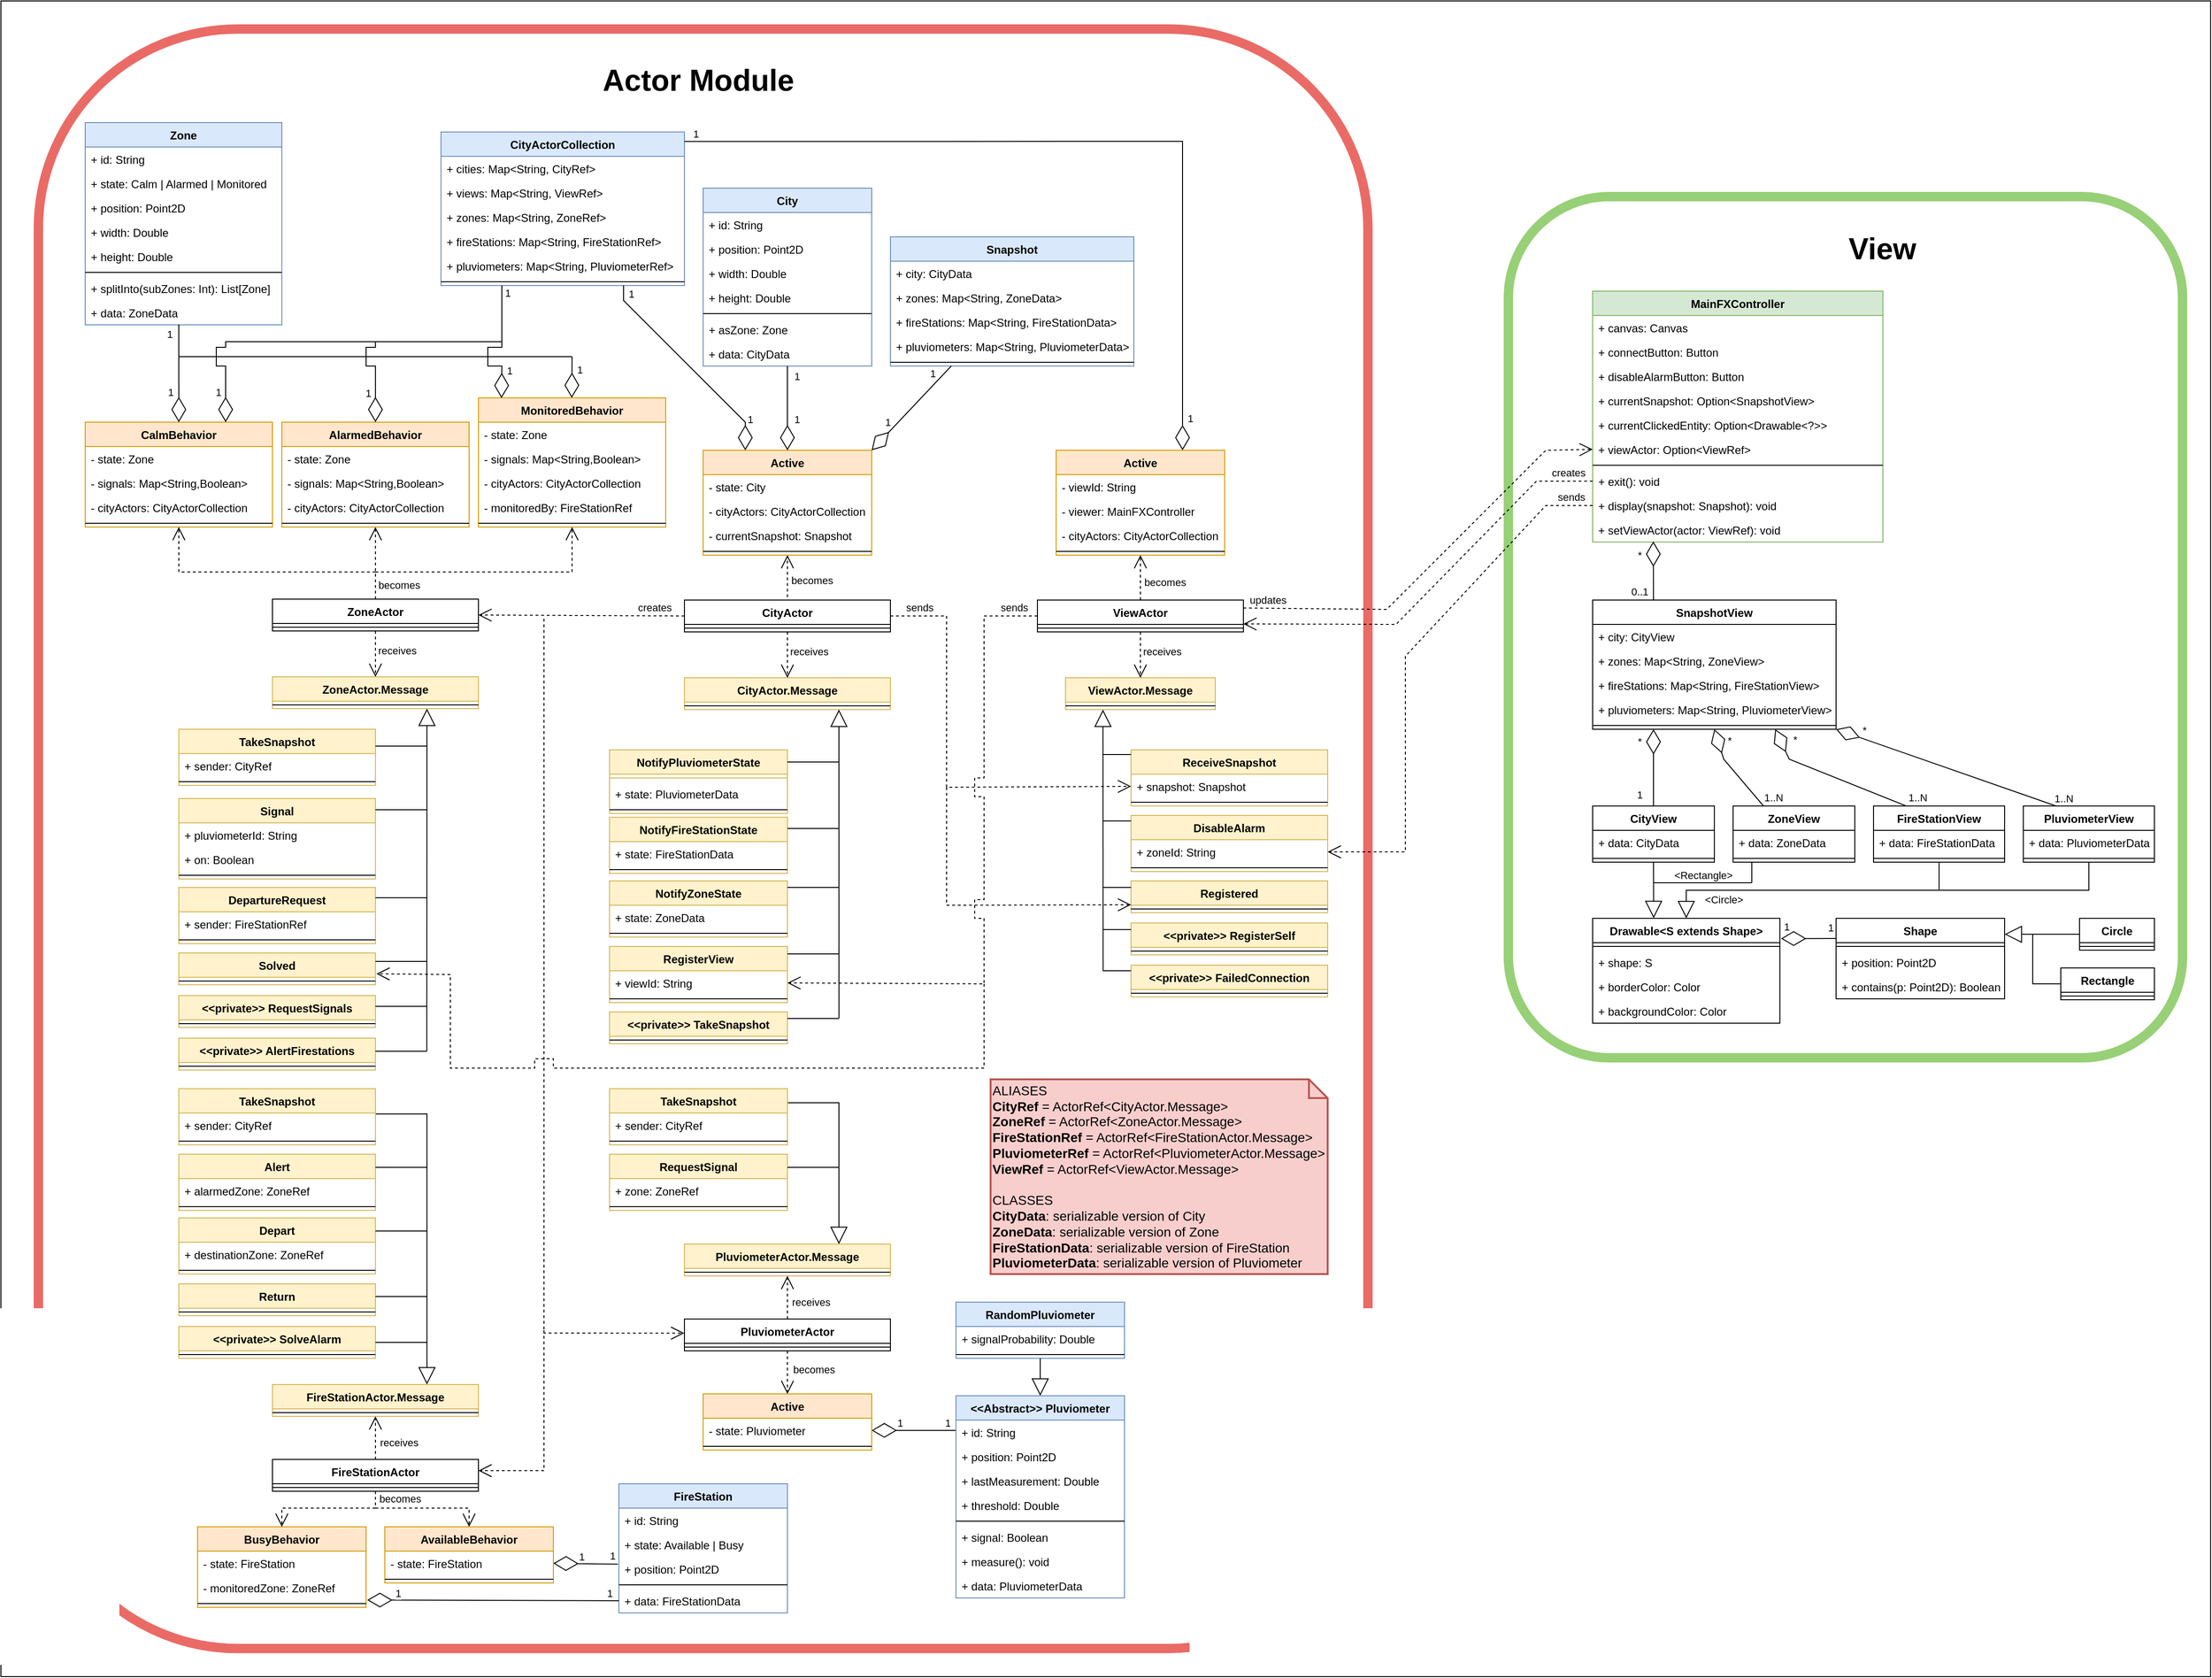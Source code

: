 <mxfile version="20.2.8" type="device"><diagram id="C5RBs43oDa-KdzZeNtuy" name="Page-1"><mxGraphModel dx="6636" dy="3332" grid="1" gridSize="10" guides="1" tooltips="1" connect="1" arrows="1" fold="1" page="1" pageScale="1" pageWidth="827" pageHeight="1169" math="0" shadow="0"><root><mxCell id="WIyWlLk6GJQsqaUBKTNV-0"/><mxCell id="WIyWlLk6GJQsqaUBKTNV-1" parent="WIyWlLk6GJQsqaUBKTNV-0"/><mxCell id="YphM-HUrpFLw11cW9jev-0" value="" style="rounded=0;whiteSpace=wrap;html=1;" vertex="1" parent="WIyWlLk6GJQsqaUBKTNV-1"><mxGeometry x="-1830" y="-380" width="2360" height="1790" as="geometry"/></mxCell><mxCell id="3ve6ENaLtpVI9Usu2_iS-205" value="" style="rounded=1;whiteSpace=wrap;html=1;strokeWidth=10;strokeColor=#EA6B66;" parent="WIyWlLk6GJQsqaUBKTNV-1" vertex="1"><mxGeometry x="-1790" y="-350" width="1420" height="1730" as="geometry"/></mxCell><mxCell id="3ve6ENaLtpVI9Usu2_iS-203" value="" style="rounded=1;whiteSpace=wrap;html=1;strokeColor=#97D077;strokeWidth=10;" parent="WIyWlLk6GJQsqaUBKTNV-1" vertex="1"><mxGeometry x="-220" y="-171" width="720" height="920" as="geometry"/></mxCell><mxCell id="3ve6ENaLtpVI9Usu2_iS-204" value="&lt;b style=&quot;font-size: 32px;&quot;&gt;View&lt;/b&gt;" style="text;html=1;strokeColor=none;fillColor=none;align=center;verticalAlign=middle;whiteSpace=wrap;rounded=0;fontSize=32;" parent="WIyWlLk6GJQsqaUBKTNV-1" vertex="1"><mxGeometry x="123.75" y="-130" width="110.5" height="30" as="geometry"/></mxCell><mxCell id="3ve6ENaLtpVI9Usu2_iS-206" value="&lt;b style=&quot;font-size: 32px;&quot;&gt;Actor Module&lt;/b&gt;" style="text;html=1;strokeColor=none;fillColor=none;align=center;verticalAlign=middle;whiteSpace=wrap;rounded=0;fontSize=32;" parent="WIyWlLk6GJQsqaUBKTNV-1" vertex="1"><mxGeometry x="-1195" y="-310" width="220" height="30" as="geometry"/></mxCell><mxCell id="Cmx7OKeqF56lGXSxUzKh-0" value="CityActor" style="swimlane;fontStyle=1;align=center;verticalAlign=top;childLayout=stackLayout;horizontal=1;startSize=26;horizontalStack=0;resizeParent=1;resizeParentMax=0;resizeLast=0;collapsible=1;marginBottom=0;" parent="WIyWlLk6GJQsqaUBKTNV-1" vertex="1"><mxGeometry x="-1100" y="260" width="220" height="34" as="geometry"/></mxCell><mxCell id="Cmx7OKeqF56lGXSxUzKh-6" value="" style="line;strokeWidth=1;fillColor=none;align=left;verticalAlign=middle;spacingTop=-1;spacingLeft=3;spacingRight=3;rotatable=0;labelPosition=right;points=[];portConstraint=eastwest;" parent="Cmx7OKeqF56lGXSxUzKh-0" vertex="1"><mxGeometry y="26" width="220" height="8" as="geometry"/></mxCell><mxCell id="Cmx7OKeqF56lGXSxUzKh-10" value="MainFXController" style="swimlane;fontStyle=1;align=center;verticalAlign=top;childLayout=stackLayout;horizontal=1;startSize=26;horizontalStack=0;resizeParent=1;resizeParentMax=0;resizeLast=0;collapsible=1;marginBottom=0;fillColor=#d5e8d4;strokeColor=#82b366;" parent="WIyWlLk6GJQsqaUBKTNV-1" vertex="1"><mxGeometry x="-130" y="-70" width="310" height="268" as="geometry"/></mxCell><mxCell id="Cmx7OKeqF56lGXSxUzKh-11" value="+ canvas: Canvas" style="text;strokeColor=none;fillColor=none;align=left;verticalAlign=top;spacingLeft=4;spacingRight=4;overflow=hidden;rotatable=0;points=[[0,0.5],[1,0.5]];portConstraint=eastwest;" parent="Cmx7OKeqF56lGXSxUzKh-10" vertex="1"><mxGeometry y="26" width="310" height="26" as="geometry"/></mxCell><mxCell id="Cmx7OKeqF56lGXSxUzKh-12" value="+ connectButton: Button" style="text;strokeColor=none;fillColor=none;align=left;verticalAlign=top;spacingLeft=4;spacingRight=4;overflow=hidden;rotatable=0;points=[[0,0.5],[1,0.5]];portConstraint=eastwest;" parent="Cmx7OKeqF56lGXSxUzKh-10" vertex="1"><mxGeometry y="52" width="310" height="26" as="geometry"/></mxCell><mxCell id="Cmx7OKeqF56lGXSxUzKh-13" value="+ disableAlarmButton: Button" style="text;strokeColor=none;fillColor=none;align=left;verticalAlign=top;spacingLeft=4;spacingRight=4;overflow=hidden;rotatable=0;points=[[0,0.5],[1,0.5]];portConstraint=eastwest;" parent="Cmx7OKeqF56lGXSxUzKh-10" vertex="1"><mxGeometry y="78" width="310" height="26" as="geometry"/></mxCell><mxCell id="Cmx7OKeqF56lGXSxUzKh-14" value="+ currentSnapshot: Option&lt;SnapshotView&gt;" style="text;strokeColor=none;fillColor=none;align=left;verticalAlign=top;spacingLeft=4;spacingRight=4;overflow=hidden;rotatable=0;points=[[0,0.5],[1,0.5]];portConstraint=eastwest;" parent="Cmx7OKeqF56lGXSxUzKh-10" vertex="1"><mxGeometry y="104" width="310" height="26" as="geometry"/></mxCell><mxCell id="Cmx7OKeqF56lGXSxUzKh-15" value="+ currentClickedEntity: Option&lt;Drawable&lt;?&gt;&gt;&#10;" style="text;strokeColor=none;fillColor=none;align=left;verticalAlign=top;spacingLeft=4;spacingRight=4;overflow=hidden;rotatable=0;points=[[0,0.5],[1,0.5]];portConstraint=eastwest;" parent="Cmx7OKeqF56lGXSxUzKh-10" vertex="1"><mxGeometry y="130" width="310" height="26" as="geometry"/></mxCell><mxCell id="Cmx7OKeqF56lGXSxUzKh-418" value="+ viewActor: Option&lt;ViewRef&gt;" style="text;strokeColor=none;fillColor=none;align=left;verticalAlign=top;spacingLeft=4;spacingRight=4;overflow=hidden;rotatable=0;points=[[0,0.5],[1,0.5]];portConstraint=eastwest;" parent="Cmx7OKeqF56lGXSxUzKh-10" vertex="1"><mxGeometry y="156" width="310" height="26" as="geometry"/></mxCell><mxCell id="Cmx7OKeqF56lGXSxUzKh-16" value="" style="line;strokeWidth=1;fillColor=none;align=left;verticalAlign=middle;spacingTop=-1;spacingLeft=3;spacingRight=3;rotatable=0;labelPosition=right;points=[];portConstraint=eastwest;" parent="Cmx7OKeqF56lGXSxUzKh-10" vertex="1"><mxGeometry y="182" width="310" height="8" as="geometry"/></mxCell><mxCell id="Cmx7OKeqF56lGXSxUzKh-17" value="+ exit(): void" style="text;strokeColor=none;fillColor=none;align=left;verticalAlign=top;spacingLeft=4;spacingRight=4;overflow=hidden;rotatable=0;points=[[0,0.5],[1,0.5]];portConstraint=eastwest;" parent="Cmx7OKeqF56lGXSxUzKh-10" vertex="1"><mxGeometry y="190" width="310" height="26" as="geometry"/></mxCell><mxCell id="Cmx7OKeqF56lGXSxUzKh-18" value="+ display(snapshot: Snapshot): void" style="text;strokeColor=none;fillColor=none;align=left;verticalAlign=top;spacingLeft=4;spacingRight=4;overflow=hidden;rotatable=0;points=[[0,0.5],[1,0.5]];portConstraint=eastwest;" parent="Cmx7OKeqF56lGXSxUzKh-10" vertex="1"><mxGeometry y="216" width="310" height="26" as="geometry"/></mxCell><mxCell id="Cmx7OKeqF56lGXSxUzKh-19" value="+ setViewActor(actor: ViewRef): void" style="text;strokeColor=none;fillColor=none;align=left;verticalAlign=top;spacingLeft=4;spacingRight=4;overflow=hidden;rotatable=0;points=[[0,0.5],[1,0.5]];portConstraint=eastwest;" parent="Cmx7OKeqF56lGXSxUzKh-10" vertex="1"><mxGeometry y="242" width="310" height="26" as="geometry"/></mxCell><mxCell id="Cmx7OKeqF56lGXSxUzKh-20" value="CityActor.Message" style="swimlane;fontStyle=1;align=center;verticalAlign=top;childLayout=stackLayout;horizontal=1;startSize=26;horizontalStack=0;resizeParent=1;resizeParentMax=0;resizeLast=0;collapsible=1;marginBottom=0;fillColor=#fff2cc;strokeColor=#d6b656;" parent="WIyWlLk6GJQsqaUBKTNV-1" vertex="1"><mxGeometry x="-1100" y="343" width="220" height="34" as="geometry"/></mxCell><mxCell id="Cmx7OKeqF56lGXSxUzKh-26" value="" style="line;strokeWidth=1;fillColor=none;align=left;verticalAlign=middle;spacingTop=-1;spacingLeft=3;spacingRight=3;rotatable=0;labelPosition=right;points=[];portConstraint=eastwest;" parent="Cmx7OKeqF56lGXSxUzKh-20" vertex="1"><mxGeometry y="26" width="220" height="8" as="geometry"/></mxCell><mxCell id="Cmx7OKeqF56lGXSxUzKh-34" value="NotifyPluviometerState" style="swimlane;fontStyle=1;align=center;verticalAlign=top;childLayout=stackLayout;horizontal=1;startSize=26;horizontalStack=0;resizeParent=1;resizeParentMax=0;resizeLast=0;collapsible=1;marginBottom=0;fillColor=#fff2cc;strokeColor=#d6b656;" parent="WIyWlLk6GJQsqaUBKTNV-1" vertex="1"><mxGeometry x="-1180" y="420" width="190" height="68" as="geometry"/></mxCell><mxCell id="Cmx7OKeqF56lGXSxUzKh-151" value="" style="line;strokeWidth=1;fillColor=none;align=left;verticalAlign=middle;spacingTop=-1;spacingLeft=3;spacingRight=3;rotatable=0;labelPosition=right;points=[];portConstraint=eastwest;strokeColor=inherit;" parent="Cmx7OKeqF56lGXSxUzKh-34" vertex="1"><mxGeometry y="26" width="190" height="8" as="geometry"/></mxCell><mxCell id="Cmx7OKeqF56lGXSxUzKh-35" value="+ state: PluviometerData" style="text;strokeColor=none;fillColor=none;align=left;verticalAlign=top;spacingLeft=4;spacingRight=4;overflow=hidden;rotatable=0;points=[[0,0.5],[1,0.5]];portConstraint=eastwest;" parent="Cmx7OKeqF56lGXSxUzKh-34" vertex="1"><mxGeometry y="34" width="190" height="26" as="geometry"/></mxCell><mxCell id="Cmx7OKeqF56lGXSxUzKh-40" value="" style="line;strokeWidth=1;fillColor=none;align=left;verticalAlign=middle;spacingTop=-1;spacingLeft=3;spacingRight=3;rotatable=0;labelPosition=right;points=[];portConstraint=eastwest;" parent="Cmx7OKeqF56lGXSxUzKh-34" vertex="1"><mxGeometry y="60" width="190" height="8" as="geometry"/></mxCell><mxCell id="Cmx7OKeqF56lGXSxUzKh-44" value="NotifyFireStationState" style="swimlane;fontStyle=1;align=center;verticalAlign=top;childLayout=stackLayout;horizontal=1;startSize=26;horizontalStack=0;resizeParent=1;resizeParentMax=0;resizeLast=0;collapsible=1;marginBottom=0;fillColor=#fff2cc;strokeColor=#d6b656;" parent="WIyWlLk6GJQsqaUBKTNV-1" vertex="1"><mxGeometry x="-1180" y="492" width="190" height="60" as="geometry"/></mxCell><mxCell id="Cmx7OKeqF56lGXSxUzKh-45" value="+ state: FireStationData" style="text;strokeColor=none;fillColor=none;align=left;verticalAlign=top;spacingLeft=4;spacingRight=4;overflow=hidden;rotatable=0;points=[[0,0.5],[1,0.5]];portConstraint=eastwest;" parent="Cmx7OKeqF56lGXSxUzKh-44" vertex="1"><mxGeometry y="26" width="190" height="26" as="geometry"/></mxCell><mxCell id="Cmx7OKeqF56lGXSxUzKh-46" value="" style="line;strokeWidth=1;fillColor=none;align=left;verticalAlign=middle;spacingTop=-1;spacingLeft=3;spacingRight=3;rotatable=0;labelPosition=right;points=[];portConstraint=eastwest;" parent="Cmx7OKeqF56lGXSxUzKh-44" vertex="1"><mxGeometry y="52" width="190" height="8" as="geometry"/></mxCell><mxCell id="Cmx7OKeqF56lGXSxUzKh-47" value="NotifyZoneState" style="swimlane;fontStyle=1;align=center;verticalAlign=top;childLayout=stackLayout;horizontal=1;startSize=26;horizontalStack=0;resizeParent=1;resizeParentMax=0;resizeLast=0;collapsible=1;marginBottom=0;fillColor=#fff2cc;strokeColor=#d6b656;" parent="WIyWlLk6GJQsqaUBKTNV-1" vertex="1"><mxGeometry x="-1180" y="560" width="190" height="60" as="geometry"/></mxCell><mxCell id="Cmx7OKeqF56lGXSxUzKh-48" value="+ state: ZoneData" style="text;strokeColor=none;fillColor=none;align=left;verticalAlign=top;spacingLeft=4;spacingRight=4;overflow=hidden;rotatable=0;points=[[0,0.5],[1,0.5]];portConstraint=eastwest;" parent="Cmx7OKeqF56lGXSxUzKh-47" vertex="1"><mxGeometry y="26" width="190" height="26" as="geometry"/></mxCell><mxCell id="Cmx7OKeqF56lGXSxUzKh-49" value="" style="line;strokeWidth=1;fillColor=none;align=left;verticalAlign=middle;spacingTop=-1;spacingLeft=3;spacingRight=3;rotatable=0;labelPosition=right;points=[];portConstraint=eastwest;" parent="Cmx7OKeqF56lGXSxUzKh-47" vertex="1"><mxGeometry y="52" width="190" height="8" as="geometry"/></mxCell><mxCell id="Cmx7OKeqF56lGXSxUzKh-50" value="RegisterView" style="swimlane;fontStyle=1;align=center;verticalAlign=top;childLayout=stackLayout;horizontal=1;startSize=26;horizontalStack=0;resizeParent=1;resizeParentMax=0;resizeLast=0;collapsible=1;marginBottom=0;fillColor=#fff2cc;strokeColor=#d6b656;" parent="WIyWlLk6GJQsqaUBKTNV-1" vertex="1"><mxGeometry x="-1180" y="630" width="190" height="60" as="geometry"/></mxCell><mxCell id="Cmx7OKeqF56lGXSxUzKh-51" value="+ viewId: String" style="text;strokeColor=none;fillColor=none;align=left;verticalAlign=top;spacingLeft=4;spacingRight=4;overflow=hidden;rotatable=0;points=[[0,0.5],[1,0.5]];portConstraint=eastwest;" parent="Cmx7OKeqF56lGXSxUzKh-50" vertex="1"><mxGeometry y="26" width="190" height="26" as="geometry"/></mxCell><mxCell id="Cmx7OKeqF56lGXSxUzKh-52" value="" style="line;strokeWidth=1;fillColor=none;align=left;verticalAlign=middle;spacingTop=-1;spacingLeft=3;spacingRight=3;rotatable=0;labelPosition=right;points=[];portConstraint=eastwest;" parent="Cmx7OKeqF56lGXSxUzKh-50" vertex="1"><mxGeometry y="52" width="190" height="8" as="geometry"/></mxCell><mxCell id="Cmx7OKeqF56lGXSxUzKh-53" value="&lt;&lt;private&gt;&gt; TakeSnapshot" style="swimlane;fontStyle=1;align=center;verticalAlign=top;childLayout=stackLayout;horizontal=1;startSize=26;horizontalStack=0;resizeParent=1;resizeParentMax=0;resizeLast=0;collapsible=1;marginBottom=0;fillColor=#fff2cc;strokeColor=#d6b656;" parent="WIyWlLk6GJQsqaUBKTNV-1" vertex="1"><mxGeometry x="-1180" y="700" width="190" height="34" as="geometry"/></mxCell><mxCell id="Cmx7OKeqF56lGXSxUzKh-55" value="" style="line;strokeWidth=1;fillColor=none;align=left;verticalAlign=middle;spacingTop=-1;spacingLeft=3;spacingRight=3;rotatable=0;labelPosition=right;points=[];portConstraint=eastwest;" parent="Cmx7OKeqF56lGXSxUzKh-53" vertex="1"><mxGeometry y="26" width="190" height="8" as="geometry"/></mxCell><mxCell id="Cmx7OKeqF56lGXSxUzKh-56" value="" style="endArrow=open;endSize=12;dashed=1;html=1;rounded=0;exitX=0.5;exitY=1;exitDx=0;exitDy=0;entryX=0.5;entryY=0;entryDx=0;entryDy=0;" parent="WIyWlLk6GJQsqaUBKTNV-1" source="Cmx7OKeqF56lGXSxUzKh-0" target="Cmx7OKeqF56lGXSxUzKh-20" edge="1"><mxGeometry x="-0.347" width="160" relative="1" as="geometry"><mxPoint x="-1190" y="440" as="sourcePoint"/><mxPoint x="-1030" y="440" as="targetPoint"/><mxPoint as="offset"/></mxGeometry></mxCell><mxCell id="Cmx7OKeqF56lGXSxUzKh-64" value="receives" style="edgeLabel;html=1;align=center;verticalAlign=middle;resizable=0;points=[];" parent="Cmx7OKeqF56lGXSxUzKh-56" vertex="1" connectable="0"><mxGeometry x="-0.331" y="1" relative="1" as="geometry"><mxPoint x="22" y="4" as="offset"/></mxGeometry></mxCell><mxCell id="Cmx7OKeqF56lGXSxUzKh-57" value="" style="endArrow=block;endSize=16;endFill=0;html=1;rounded=0;entryX=0.75;entryY=1;entryDx=0;entryDy=0;exitX=1.001;exitY=0.475;exitDx=0;exitDy=0;exitPerimeter=0;" parent="WIyWlLk6GJQsqaUBKTNV-1" source="Cmx7OKeqF56lGXSxUzKh-63" target="Cmx7OKeqF56lGXSxUzKh-20" edge="1"><mxGeometry width="160" relative="1" as="geometry"><mxPoint x="-935" y="700" as="sourcePoint"/><mxPoint x="-930" y="390" as="targetPoint"/></mxGeometry></mxCell><mxCell id="Cmx7OKeqF56lGXSxUzKh-63" value="" style="line;strokeWidth=1;fillColor=none;align=left;verticalAlign=middle;spacingTop=-1;spacingLeft=3;spacingRight=3;rotatable=0;labelPosition=right;points=[];portConstraint=eastwest;strokeColor=inherit;" parent="WIyWlLk6GJQsqaUBKTNV-1" vertex="1"><mxGeometry x="-990" y="703" width="55" height="8" as="geometry"/></mxCell><mxCell id="Cmx7OKeqF56lGXSxUzKh-65" value="" style="endArrow=open;endSize=12;dashed=1;html=1;rounded=0;exitX=0.5;exitY=-0.092;exitDx=0;exitDy=0;exitPerimeter=0;entryX=0.5;entryY=1;entryDx=0;entryDy=0;" parent="WIyWlLk6GJQsqaUBKTNV-1" source="Cmx7OKeqF56lGXSxUzKh-0" target="Cmx7OKeqF56lGXSxUzKh-67" edge="1"><mxGeometry x="-0.347" width="160" relative="1" as="geometry"><mxPoint x="-900" y="166.5" as="sourcePoint"/><mxPoint x="-990" y="200" as="targetPoint"/><mxPoint as="offset"/></mxGeometry></mxCell><mxCell id="Cmx7OKeqF56lGXSxUzKh-66" value="becomes" style="edgeLabel;html=1;align=center;verticalAlign=middle;resizable=0;points=[];" parent="Cmx7OKeqF56lGXSxUzKh-65" vertex="1" connectable="0"><mxGeometry x="-0.331" y="1" relative="1" as="geometry"><mxPoint x="27" y="-3" as="offset"/></mxGeometry></mxCell><mxCell id="Cmx7OKeqF56lGXSxUzKh-67" value="Active" style="swimlane;fontStyle=1;align=center;verticalAlign=top;childLayout=stackLayout;horizontal=1;startSize=26;horizontalStack=0;resizeParent=1;resizeParentMax=0;resizeLast=0;collapsible=1;marginBottom=0;fillColor=#ffe6cc;strokeColor=#d79b00;" parent="WIyWlLk6GJQsqaUBKTNV-1" vertex="1"><mxGeometry x="-1080" y="100" width="180" height="112" as="geometry"/></mxCell><mxCell id="Cmx7OKeqF56lGXSxUzKh-68" value="- state: City" style="text;strokeColor=none;fillColor=none;align=left;verticalAlign=top;spacingLeft=4;spacingRight=4;overflow=hidden;rotatable=0;points=[[0,0.5],[1,0.5]];portConstraint=eastwest;" parent="Cmx7OKeqF56lGXSxUzKh-67" vertex="1"><mxGeometry y="26" width="180" height="26" as="geometry"/></mxCell><mxCell id="Cmx7OKeqF56lGXSxUzKh-69" value="- cityActors: CityActorCollection" style="text;strokeColor=none;fillColor=none;align=left;verticalAlign=top;spacingLeft=4;spacingRight=4;overflow=hidden;rotatable=0;points=[[0,0.5],[1,0.5]];portConstraint=eastwest;" parent="Cmx7OKeqF56lGXSxUzKh-67" vertex="1"><mxGeometry y="52" width="180" height="26" as="geometry"/></mxCell><mxCell id="Cmx7OKeqF56lGXSxUzKh-70" value="- currentSnapshot: Snapshot" style="text;strokeColor=none;fillColor=none;align=left;verticalAlign=top;spacingLeft=4;spacingRight=4;overflow=hidden;rotatable=0;points=[[0,0.5],[1,0.5]];portConstraint=eastwest;" parent="Cmx7OKeqF56lGXSxUzKh-67" vertex="1"><mxGeometry y="78" width="180" height="26" as="geometry"/></mxCell><mxCell id="Cmx7OKeqF56lGXSxUzKh-73" value="" style="line;strokeWidth=1;fillColor=none;align=left;verticalAlign=middle;spacingTop=-1;spacingLeft=3;spacingRight=3;rotatable=0;labelPosition=right;points=[];portConstraint=eastwest;" parent="Cmx7OKeqF56lGXSxUzKh-67" vertex="1"><mxGeometry y="104" width="180" height="8" as="geometry"/></mxCell><mxCell id="Cmx7OKeqF56lGXSxUzKh-79" value="ViewActor" style="swimlane;fontStyle=1;align=center;verticalAlign=top;childLayout=stackLayout;horizontal=1;startSize=26;horizontalStack=0;resizeParent=1;resizeParentMax=0;resizeLast=0;collapsible=1;marginBottom=0;" parent="WIyWlLk6GJQsqaUBKTNV-1" vertex="1"><mxGeometry x="-723" y="260" width="220" height="34" as="geometry"/></mxCell><mxCell id="Cmx7OKeqF56lGXSxUzKh-85" value="" style="line;strokeWidth=1;fillColor=none;align=left;verticalAlign=middle;spacingTop=-1;spacingLeft=3;spacingRight=3;rotatable=0;labelPosition=right;points=[];portConstraint=eastwest;" parent="Cmx7OKeqF56lGXSxUzKh-79" vertex="1"><mxGeometry y="26" width="220" height="8" as="geometry"/></mxCell><mxCell id="Cmx7OKeqF56lGXSxUzKh-91" value="ViewActor.Message" style="swimlane;fontStyle=1;align=center;verticalAlign=top;childLayout=stackLayout;horizontal=1;startSize=26;horizontalStack=0;resizeParent=1;resizeParentMax=0;resizeLast=0;collapsible=1;marginBottom=0;fillColor=#fff2cc;strokeColor=#d6b656;" parent="WIyWlLk6GJQsqaUBKTNV-1" vertex="1"><mxGeometry x="-693" y="343" width="160" height="34" as="geometry"/></mxCell><mxCell id="Cmx7OKeqF56lGXSxUzKh-92" value="" style="line;strokeWidth=1;fillColor=none;align=left;verticalAlign=middle;spacingTop=-1;spacingLeft=3;spacingRight=3;rotatable=0;labelPosition=right;points=[];portConstraint=eastwest;" parent="Cmx7OKeqF56lGXSxUzKh-91" vertex="1"><mxGeometry y="26" width="160" height="8" as="geometry"/></mxCell><mxCell id="Cmx7OKeqF56lGXSxUzKh-93" value="" style="endArrow=open;endSize=12;dashed=1;html=1;rounded=0;exitX=0.5;exitY=1;exitDx=0;exitDy=0;entryX=0.5;entryY=0;entryDx=0;entryDy=0;" parent="WIyWlLk6GJQsqaUBKTNV-1" source="Cmx7OKeqF56lGXSxUzKh-79" target="Cmx7OKeqF56lGXSxUzKh-91" edge="1"><mxGeometry x="-0.347" width="160" relative="1" as="geometry"><mxPoint x="-583" y="337" as="sourcePoint"/><mxPoint x="-623" y="483" as="targetPoint"/><mxPoint as="offset"/></mxGeometry></mxCell><mxCell id="Cmx7OKeqF56lGXSxUzKh-94" value="receives" style="edgeLabel;html=1;align=center;verticalAlign=middle;resizable=0;points=[];" parent="Cmx7OKeqF56lGXSxUzKh-93" vertex="1" connectable="0"><mxGeometry x="-0.331" y="1" relative="1" as="geometry"><mxPoint x="22" y="4" as="offset"/></mxGeometry></mxCell><mxCell id="Cmx7OKeqF56lGXSxUzKh-95" value="ReceiveSnapshot" style="swimlane;fontStyle=1;align=center;verticalAlign=top;childLayout=stackLayout;horizontal=1;startSize=26;horizontalStack=0;resizeParent=1;resizeParentMax=0;resizeLast=0;collapsible=1;marginBottom=0;fillColor=#fff2cc;strokeColor=#d6b656;" parent="WIyWlLk6GJQsqaUBKTNV-1" vertex="1"><mxGeometry x="-623" y="420" width="210" height="60" as="geometry"/></mxCell><mxCell id="Cmx7OKeqF56lGXSxUzKh-96" value="+ snapshot: Snapshot" style="text;strokeColor=none;fillColor=none;align=left;verticalAlign=top;spacingLeft=4;spacingRight=4;overflow=hidden;rotatable=0;points=[[0,0.5],[1,0.5]];portConstraint=eastwest;" parent="Cmx7OKeqF56lGXSxUzKh-95" vertex="1"><mxGeometry y="26" width="210" height="26" as="geometry"/></mxCell><mxCell id="Cmx7OKeqF56lGXSxUzKh-97" value="" style="line;strokeWidth=1;fillColor=none;align=left;verticalAlign=middle;spacingTop=-1;spacingLeft=3;spacingRight=3;rotatable=0;labelPosition=right;points=[];portConstraint=eastwest;" parent="Cmx7OKeqF56lGXSxUzKh-95" vertex="1"><mxGeometry y="52" width="210" height="8" as="geometry"/></mxCell><mxCell id="Cmx7OKeqF56lGXSxUzKh-98" value="DisableAlarm" style="swimlane;fontStyle=1;align=center;verticalAlign=top;childLayout=stackLayout;horizontal=1;startSize=26;horizontalStack=0;resizeParent=1;resizeParentMax=0;resizeLast=0;collapsible=1;marginBottom=0;fillColor=#fff2cc;strokeColor=#d6b656;" parent="WIyWlLk6GJQsqaUBKTNV-1" vertex="1"><mxGeometry x="-623" y="490" width="210" height="60" as="geometry"/></mxCell><mxCell id="Cmx7OKeqF56lGXSxUzKh-99" value="+ zoneId: String" style="text;strokeColor=none;fillColor=none;align=left;verticalAlign=top;spacingLeft=4;spacingRight=4;overflow=hidden;rotatable=0;points=[[0,0.5],[1,0.5]];portConstraint=eastwest;" parent="Cmx7OKeqF56lGXSxUzKh-98" vertex="1"><mxGeometry y="26" width="210" height="26" as="geometry"/></mxCell><mxCell id="Cmx7OKeqF56lGXSxUzKh-100" value="" style="line;strokeWidth=1;fillColor=none;align=left;verticalAlign=middle;spacingTop=-1;spacingLeft=3;spacingRight=3;rotatable=0;labelPosition=right;points=[];portConstraint=eastwest;" parent="Cmx7OKeqF56lGXSxUzKh-98" vertex="1"><mxGeometry y="52" width="210" height="8" as="geometry"/></mxCell><mxCell id="Cmx7OKeqF56lGXSxUzKh-101" value="Registered" style="swimlane;fontStyle=1;align=center;verticalAlign=top;childLayout=stackLayout;horizontal=1;startSize=26;horizontalStack=0;resizeParent=1;resizeParentMax=0;resizeLast=0;collapsible=1;marginBottom=0;fillColor=#fff2cc;strokeColor=#d6b656;" parent="WIyWlLk6GJQsqaUBKTNV-1" vertex="1"><mxGeometry x="-623" y="560" width="210" height="34" as="geometry"/></mxCell><mxCell id="Cmx7OKeqF56lGXSxUzKh-103" value="" style="line;strokeWidth=1;fillColor=none;align=left;verticalAlign=middle;spacingTop=-1;spacingLeft=3;spacingRight=3;rotatable=0;labelPosition=right;points=[];portConstraint=eastwest;" parent="Cmx7OKeqF56lGXSxUzKh-101" vertex="1"><mxGeometry y="26" width="210" height="8" as="geometry"/></mxCell><mxCell id="Cmx7OKeqF56lGXSxUzKh-104" value="&lt;&lt;private&gt;&gt; RegisterSelf" style="swimlane;fontStyle=1;align=center;verticalAlign=top;childLayout=stackLayout;horizontal=1;startSize=26;horizontalStack=0;resizeParent=1;resizeParentMax=0;resizeLast=0;collapsible=1;marginBottom=0;fillColor=#fff2cc;strokeColor=#d6b656;" parent="WIyWlLk6GJQsqaUBKTNV-1" vertex="1"><mxGeometry x="-623" y="605" width="210" height="34" as="geometry"/></mxCell><mxCell id="Cmx7OKeqF56lGXSxUzKh-106" value="" style="line;strokeWidth=1;fillColor=none;align=left;verticalAlign=middle;spacingTop=-1;spacingLeft=3;spacingRight=3;rotatable=0;labelPosition=right;points=[];portConstraint=eastwest;" parent="Cmx7OKeqF56lGXSxUzKh-104" vertex="1"><mxGeometry y="26" width="210" height="8" as="geometry"/></mxCell><mxCell id="Cmx7OKeqF56lGXSxUzKh-107" value="&lt;&lt;private&gt;&gt; FailedConnection" style="swimlane;fontStyle=1;align=center;verticalAlign=top;childLayout=stackLayout;horizontal=1;startSize=26;horizontalStack=0;resizeParent=1;resizeParentMax=0;resizeLast=0;collapsible=1;marginBottom=0;fillColor=#fff2cc;strokeColor=#d6b656;" parent="WIyWlLk6GJQsqaUBKTNV-1" vertex="1"><mxGeometry x="-623" y="650" width="210" height="34" as="geometry"/></mxCell><mxCell id="Cmx7OKeqF56lGXSxUzKh-108" value="" style="line;strokeWidth=1;fillColor=none;align=left;verticalAlign=middle;spacingTop=-1;spacingLeft=3;spacingRight=3;rotatable=0;labelPosition=right;points=[];portConstraint=eastwest;" parent="Cmx7OKeqF56lGXSxUzKh-107" vertex="1"><mxGeometry y="26" width="210" height="8" as="geometry"/></mxCell><mxCell id="Cmx7OKeqF56lGXSxUzKh-109" value="" style="endArrow=block;endSize=16;endFill=0;html=1;rounded=0;entryX=0.25;entryY=1;entryDx=0;entryDy=0;exitX=0.005;exitY=0.526;exitDx=0;exitDy=0;exitPerimeter=0;" parent="WIyWlLk6GJQsqaUBKTNV-1" source="Cmx7OKeqF56lGXSxUzKh-115" target="Cmx7OKeqF56lGXSxUzKh-91" edge="1"><mxGeometry width="160" relative="1" as="geometry"><mxPoint x="-653" y="660" as="sourcePoint"/><mxPoint x="-673" y="430" as="targetPoint"/></mxGeometry></mxCell><mxCell id="Cmx7OKeqF56lGXSxUzKh-110" value="" style="line;strokeWidth=1;fillColor=none;align=left;verticalAlign=middle;spacingTop=-1;spacingLeft=3;spacingRight=3;rotatable=0;labelPosition=right;points=[];portConstraint=eastwest;strokeColor=inherit;" parent="WIyWlLk6GJQsqaUBKTNV-1" vertex="1"><mxGeometry x="-653" y="421" width="30" height="8" as="geometry"/></mxCell><mxCell id="Cmx7OKeqF56lGXSxUzKh-111" value="" style="line;strokeWidth=1;fillColor=none;align=left;verticalAlign=middle;spacingTop=-1;spacingLeft=3;spacingRight=3;rotatable=0;labelPosition=right;points=[];portConstraint=eastwest;strokeColor=inherit;" parent="WIyWlLk6GJQsqaUBKTNV-1" vertex="1"><mxGeometry x="-653" y="492" width="30" height="8" as="geometry"/></mxCell><mxCell id="Cmx7OKeqF56lGXSxUzKh-112" value="" style="line;strokeWidth=1;fillColor=none;align=left;verticalAlign=middle;spacingTop=-1;spacingLeft=3;spacingRight=3;rotatable=0;labelPosition=right;points=[];portConstraint=eastwest;strokeColor=inherit;" parent="WIyWlLk6GJQsqaUBKTNV-1" vertex="1"><mxGeometry x="-653" y="563" width="30" height="8" as="geometry"/></mxCell><mxCell id="Cmx7OKeqF56lGXSxUzKh-114" value="" style="line;strokeWidth=1;fillColor=none;align=left;verticalAlign=middle;spacingTop=-1;spacingLeft=3;spacingRight=3;rotatable=0;labelPosition=right;points=[];portConstraint=eastwest;strokeColor=inherit;" parent="WIyWlLk6GJQsqaUBKTNV-1" vertex="1"><mxGeometry x="-653" y="608" width="30" height="8" as="geometry"/></mxCell><mxCell id="Cmx7OKeqF56lGXSxUzKh-115" value="" style="line;strokeWidth=1;fillColor=none;align=left;verticalAlign=middle;spacingTop=-1;spacingLeft=3;spacingRight=3;rotatable=0;labelPosition=right;points=[];portConstraint=eastwest;strokeColor=inherit;" parent="WIyWlLk6GJQsqaUBKTNV-1" vertex="1"><mxGeometry x="-653" y="652" width="30" height="8" as="geometry"/></mxCell><mxCell id="Cmx7OKeqF56lGXSxUzKh-122" value="" style="endArrow=open;endSize=12;dashed=1;html=1;rounded=0;exitX=0.5;exitY=0;exitDx=0;exitDy=0;entryX=0.5;entryY=1;entryDx=0;entryDy=0;" parent="WIyWlLk6GJQsqaUBKTNV-1" source="Cmx7OKeqF56lGXSxUzKh-79" target="Cmx7OKeqF56lGXSxUzKh-124" edge="1"><mxGeometry x="-0.347" width="160" relative="1" as="geometry"><mxPoint x="-613" y="256.872" as="sourcePoint"/><mxPoint x="-613" y="200" as="targetPoint"/><mxPoint as="offset"/></mxGeometry></mxCell><mxCell id="Cmx7OKeqF56lGXSxUzKh-123" value="becomes" style="edgeLabel;html=1;align=center;verticalAlign=middle;resizable=0;points=[];" parent="Cmx7OKeqF56lGXSxUzKh-122" vertex="1" connectable="0"><mxGeometry x="-0.331" y="1" relative="1" as="geometry"><mxPoint x="27" y="-3" as="offset"/></mxGeometry></mxCell><mxCell id="Cmx7OKeqF56lGXSxUzKh-124" value="Active" style="swimlane;fontStyle=1;align=center;verticalAlign=top;childLayout=stackLayout;horizontal=1;startSize=26;horizontalStack=0;resizeParent=1;resizeParentMax=0;resizeLast=0;collapsible=1;marginBottom=0;fillColor=#ffe6cc;strokeColor=#d79b00;" parent="WIyWlLk6GJQsqaUBKTNV-1" vertex="1"><mxGeometry x="-703" y="100" width="180" height="112" as="geometry"/></mxCell><mxCell id="Cmx7OKeqF56lGXSxUzKh-125" value="- viewId: String" style="text;strokeColor=none;fillColor=none;align=left;verticalAlign=top;spacingLeft=4;spacingRight=4;overflow=hidden;rotatable=0;points=[[0,0.5],[1,0.5]];portConstraint=eastwest;" parent="Cmx7OKeqF56lGXSxUzKh-124" vertex="1"><mxGeometry y="26" width="180" height="26" as="geometry"/></mxCell><mxCell id="Cmx7OKeqF56lGXSxUzKh-126" value="- viewer: MainFXController" style="text;strokeColor=none;fillColor=none;align=left;verticalAlign=top;spacingLeft=4;spacingRight=4;overflow=hidden;rotatable=0;points=[[0,0.5],[1,0.5]];portConstraint=eastwest;" parent="Cmx7OKeqF56lGXSxUzKh-124" vertex="1"><mxGeometry y="52" width="180" height="26" as="geometry"/></mxCell><mxCell id="Cmx7OKeqF56lGXSxUzKh-127" value="- cityActors: CityActorCollection" style="text;strokeColor=none;fillColor=none;align=left;verticalAlign=top;spacingLeft=4;spacingRight=4;overflow=hidden;rotatable=0;points=[[0,0.5],[1,0.5]];portConstraint=eastwest;" parent="Cmx7OKeqF56lGXSxUzKh-124" vertex="1"><mxGeometry y="78" width="180" height="26" as="geometry"/></mxCell><mxCell id="Cmx7OKeqF56lGXSxUzKh-128" value="" style="line;strokeWidth=1;fillColor=none;align=left;verticalAlign=middle;spacingTop=-1;spacingLeft=3;spacingRight=3;rotatable=0;labelPosition=right;points=[];portConstraint=eastwest;" parent="Cmx7OKeqF56lGXSxUzKh-124" vertex="1"><mxGeometry y="104" width="180" height="8" as="geometry"/></mxCell><mxCell id="Cmx7OKeqF56lGXSxUzKh-129" value="ZoneActor" style="swimlane;fontStyle=1;align=center;verticalAlign=top;childLayout=stackLayout;horizontal=1;startSize=26;horizontalStack=0;resizeParent=1;resizeParentMax=0;resizeLast=0;collapsible=1;marginBottom=0;" parent="WIyWlLk6GJQsqaUBKTNV-1" vertex="1"><mxGeometry x="-1540" y="259" width="220" height="34" as="geometry"/></mxCell><mxCell id="Cmx7OKeqF56lGXSxUzKh-130" value="" style="line;strokeWidth=1;fillColor=none;align=left;verticalAlign=middle;spacingTop=-1;spacingLeft=3;spacingRight=3;rotatable=0;labelPosition=right;points=[];portConstraint=eastwest;" parent="Cmx7OKeqF56lGXSxUzKh-129" vertex="1"><mxGeometry y="26" width="220" height="8" as="geometry"/></mxCell><mxCell id="Cmx7OKeqF56lGXSxUzKh-131" value="ZoneActor.Message" style="swimlane;fontStyle=1;align=center;verticalAlign=top;childLayout=stackLayout;horizontal=1;startSize=26;horizontalStack=0;resizeParent=1;resizeParentMax=0;resizeLast=0;collapsible=1;marginBottom=0;fillColor=#fff2cc;strokeColor=#d6b656;" parent="WIyWlLk6GJQsqaUBKTNV-1" vertex="1"><mxGeometry x="-1540" y="342" width="220" height="34" as="geometry"/></mxCell><mxCell id="Cmx7OKeqF56lGXSxUzKh-132" value="" style="line;strokeWidth=1;fillColor=none;align=left;verticalAlign=middle;spacingTop=-1;spacingLeft=3;spacingRight=3;rotatable=0;labelPosition=right;points=[];portConstraint=eastwest;" parent="Cmx7OKeqF56lGXSxUzKh-131" vertex="1"><mxGeometry y="26" width="220" height="8" as="geometry"/></mxCell><mxCell id="Cmx7OKeqF56lGXSxUzKh-133" value="" style="endArrow=open;endSize=12;dashed=1;html=1;rounded=0;exitX=0.5;exitY=1;exitDx=0;exitDy=0;entryX=0.5;entryY=0;entryDx=0;entryDy=0;" parent="WIyWlLk6GJQsqaUBKTNV-1" source="Cmx7OKeqF56lGXSxUzKh-129" target="Cmx7OKeqF56lGXSxUzKh-131" edge="1"><mxGeometry x="-0.347" width="160" relative="1" as="geometry"><mxPoint x="-1430" y="299.0" as="sourcePoint"/><mxPoint x="-1470" y="445" as="targetPoint"/><mxPoint as="offset"/></mxGeometry></mxCell><mxCell id="Cmx7OKeqF56lGXSxUzKh-134" value="receives" style="edgeLabel;html=1;align=center;verticalAlign=middle;resizable=0;points=[];" parent="Cmx7OKeqF56lGXSxUzKh-133" vertex="1" connectable="0"><mxGeometry x="-0.331" y="1" relative="1" as="geometry"><mxPoint x="22" y="4" as="offset"/></mxGeometry></mxCell><mxCell id="Cmx7OKeqF56lGXSxUzKh-138" value="Signal" style="swimlane;fontStyle=1;align=center;verticalAlign=top;childLayout=stackLayout;horizontal=1;startSize=26;horizontalStack=0;resizeParent=1;resizeParentMax=0;resizeLast=0;collapsible=1;marginBottom=0;fillColor=#fff2cc;strokeColor=#d6b656;" parent="WIyWlLk6GJQsqaUBKTNV-1" vertex="1"><mxGeometry x="-1640" y="472" width="210" height="86" as="geometry"/></mxCell><mxCell id="Cmx7OKeqF56lGXSxUzKh-139" value="+ pluviometerId: String" style="text;strokeColor=none;fillColor=none;align=left;verticalAlign=top;spacingLeft=4;spacingRight=4;overflow=hidden;rotatable=0;points=[[0,0.5],[1,0.5]];portConstraint=eastwest;" parent="Cmx7OKeqF56lGXSxUzKh-138" vertex="1"><mxGeometry y="26" width="210" height="26" as="geometry"/></mxCell><mxCell id="Cmx7OKeqF56lGXSxUzKh-161" value="+ on: Boolean" style="text;strokeColor=none;fillColor=none;align=left;verticalAlign=top;spacingLeft=4;spacingRight=4;overflow=hidden;rotatable=0;points=[[0,0.5],[1,0.5]];portConstraint=eastwest;" parent="Cmx7OKeqF56lGXSxUzKh-138" vertex="1"><mxGeometry y="52" width="210" height="26" as="geometry"/></mxCell><mxCell id="Cmx7OKeqF56lGXSxUzKh-140" value="" style="line;strokeWidth=1;fillColor=none;align=left;verticalAlign=middle;spacingTop=-1;spacingLeft=3;spacingRight=3;rotatable=0;labelPosition=right;points=[];portConstraint=eastwest;" parent="Cmx7OKeqF56lGXSxUzKh-138" vertex="1"><mxGeometry y="78" width="210" height="8" as="geometry"/></mxCell><mxCell id="Cmx7OKeqF56lGXSxUzKh-141" value="DepartureRequest" style="swimlane;fontStyle=1;align=center;verticalAlign=top;childLayout=stackLayout;horizontal=1;startSize=26;horizontalStack=0;resizeParent=1;resizeParentMax=0;resizeLast=0;collapsible=1;marginBottom=0;fillColor=#fff2cc;strokeColor=#d6b656;" parent="WIyWlLk6GJQsqaUBKTNV-1" vertex="1"><mxGeometry x="-1640" y="567" width="210" height="60" as="geometry"/></mxCell><mxCell id="Cmx7OKeqF56lGXSxUzKh-142" value="+ sender: FireStationRef" style="text;strokeColor=none;fillColor=none;align=left;verticalAlign=top;spacingLeft=4;spacingRight=4;overflow=hidden;rotatable=0;points=[[0,0.5],[1,0.5]];portConstraint=eastwest;" parent="Cmx7OKeqF56lGXSxUzKh-141" vertex="1"><mxGeometry y="26" width="210" height="26" as="geometry"/></mxCell><mxCell id="Cmx7OKeqF56lGXSxUzKh-143" value="" style="line;strokeWidth=1;fillColor=none;align=left;verticalAlign=middle;spacingTop=-1;spacingLeft=3;spacingRight=3;rotatable=0;labelPosition=right;points=[];portConstraint=eastwest;" parent="Cmx7OKeqF56lGXSxUzKh-141" vertex="1"><mxGeometry y="52" width="210" height="8" as="geometry"/></mxCell><mxCell id="Cmx7OKeqF56lGXSxUzKh-144" value="Solved" style="swimlane;fontStyle=1;align=center;verticalAlign=top;childLayout=stackLayout;horizontal=1;startSize=26;horizontalStack=0;resizeParent=1;resizeParentMax=0;resizeLast=0;collapsible=1;marginBottom=0;fillColor=#fff2cc;strokeColor=#d6b656;" parent="WIyWlLk6GJQsqaUBKTNV-1" vertex="1"><mxGeometry x="-1640" y="637" width="210" height="34" as="geometry"/></mxCell><mxCell id="Cmx7OKeqF56lGXSxUzKh-146" value="" style="line;strokeWidth=1;fillColor=none;align=left;verticalAlign=middle;spacingTop=-1;spacingLeft=3;spacingRight=3;rotatable=0;labelPosition=right;points=[];portConstraint=eastwest;" parent="Cmx7OKeqF56lGXSxUzKh-144" vertex="1"><mxGeometry y="26" width="210" height="8" as="geometry"/></mxCell><mxCell id="Cmx7OKeqF56lGXSxUzKh-147" value="&lt;&lt;private&gt;&gt; RequestSignals" style="swimlane;fontStyle=1;align=center;verticalAlign=top;childLayout=stackLayout;horizontal=1;startSize=26;horizontalStack=0;resizeParent=1;resizeParentMax=0;resizeLast=0;collapsible=1;marginBottom=0;fillColor=#fff2cc;strokeColor=#d6b656;" parent="WIyWlLk6GJQsqaUBKTNV-1" vertex="1"><mxGeometry x="-1640" y="682.5" width="210" height="34" as="geometry"/></mxCell><mxCell id="Cmx7OKeqF56lGXSxUzKh-148" value="" style="line;strokeWidth=1;fillColor=none;align=left;verticalAlign=middle;spacingTop=-1;spacingLeft=3;spacingRight=3;rotatable=0;labelPosition=right;points=[];portConstraint=eastwest;" parent="Cmx7OKeqF56lGXSxUzKh-147" vertex="1"><mxGeometry y="26" width="210" height="8" as="geometry"/></mxCell><mxCell id="Cmx7OKeqF56lGXSxUzKh-149" value="" style="endArrow=block;endSize=16;endFill=0;html=1;rounded=0;entryX=0.75;entryY=1;entryDx=0;entryDy=0;exitX=0.997;exitY=0.451;exitDx=0;exitDy=0;exitPerimeter=0;" parent="WIyWlLk6GJQsqaUBKTNV-1" source="Cmx7OKeqF56lGXSxUzKh-285" target="Cmx7OKeqF56lGXSxUzKh-131" edge="1"><mxGeometry width="160" relative="1" as="geometry"><mxPoint x="-1375" y="740" as="sourcePoint"/><mxPoint x="-1390" y="379" as="targetPoint"/></mxGeometry></mxCell><mxCell id="Cmx7OKeqF56lGXSxUzKh-154" value="" style="line;strokeWidth=1;fillColor=none;align=left;verticalAlign=middle;spacingTop=-1;spacingLeft=3;spacingRight=3;rotatable=0;labelPosition=right;points=[];portConstraint=eastwest;strokeColor=inherit;" parent="WIyWlLk6GJQsqaUBKTNV-1" vertex="1"><mxGeometry x="-1430" y="690" width="55" height="8" as="geometry"/></mxCell><mxCell id="Cmx7OKeqF56lGXSxUzKh-162" value="&lt;&lt;private&gt;&gt; AlertFirestations" style="swimlane;fontStyle=1;align=center;verticalAlign=top;childLayout=stackLayout;horizontal=1;startSize=26;horizontalStack=0;resizeParent=1;resizeParentMax=0;resizeLast=0;collapsible=1;marginBottom=0;fillColor=#fff2cc;strokeColor=#d6b656;" parent="WIyWlLk6GJQsqaUBKTNV-1" vertex="1"><mxGeometry x="-1640" y="728" width="210" height="34" as="geometry"/></mxCell><mxCell id="Cmx7OKeqF56lGXSxUzKh-163" value="" style="line;strokeWidth=1;fillColor=none;align=left;verticalAlign=middle;spacingTop=-1;spacingLeft=3;spacingRight=3;rotatable=0;labelPosition=right;points=[];portConstraint=eastwest;" parent="Cmx7OKeqF56lGXSxUzKh-162" vertex="1"><mxGeometry y="26" width="210" height="8" as="geometry"/></mxCell><mxCell id="Cmx7OKeqF56lGXSxUzKh-168" value="" style="endArrow=open;endSize=12;dashed=1;html=1;rounded=0;exitX=0.5;exitY=0;exitDx=0;exitDy=0;entryX=0.5;entryY=1;entryDx=0;entryDy=0;" parent="WIyWlLk6GJQsqaUBKTNV-1" source="Cmx7OKeqF56lGXSxUzKh-129" target="Cmx7OKeqF56lGXSxUzKh-170" edge="1"><mxGeometry x="-0.347" width="160" relative="1" as="geometry"><mxPoint x="-1430" y="246.872" as="sourcePoint"/><mxPoint x="-1430" y="190" as="targetPoint"/><mxPoint as="offset"/></mxGeometry></mxCell><mxCell id="Cmx7OKeqF56lGXSxUzKh-169" value="becomes" style="edgeLabel;html=1;align=center;verticalAlign=middle;resizable=0;points=[];" parent="Cmx7OKeqF56lGXSxUzKh-168" vertex="1" connectable="0"><mxGeometry x="-0.331" y="1" relative="1" as="geometry"><mxPoint x="26" y="11" as="offset"/></mxGeometry></mxCell><mxCell id="Cmx7OKeqF56lGXSxUzKh-170" value="AlarmedBehavior" style="swimlane;fontStyle=1;align=center;verticalAlign=top;childLayout=stackLayout;horizontal=1;startSize=26;horizontalStack=0;resizeParent=1;resizeParentMax=0;resizeLast=0;collapsible=1;marginBottom=0;fillColor=#ffe6cc;strokeColor=#d79b00;" parent="WIyWlLk6GJQsqaUBKTNV-1" vertex="1"><mxGeometry x="-1530" y="70" width="200" height="112" as="geometry"/></mxCell><mxCell id="Cmx7OKeqF56lGXSxUzKh-171" value="- state: Zone" style="text;strokeColor=none;fillColor=none;align=left;verticalAlign=top;spacingLeft=4;spacingRight=4;overflow=hidden;rotatable=0;points=[[0,0.5],[1,0.5]];portConstraint=eastwest;" parent="Cmx7OKeqF56lGXSxUzKh-170" vertex="1"><mxGeometry y="26" width="200" height="26" as="geometry"/></mxCell><mxCell id="Cmx7OKeqF56lGXSxUzKh-173" value="- signals: Map&lt;String,Boolean&gt;" style="text;strokeColor=none;fillColor=none;align=left;verticalAlign=top;spacingLeft=4;spacingRight=4;overflow=hidden;rotatable=0;points=[[0,0.5],[1,0.5]];portConstraint=eastwest;" parent="Cmx7OKeqF56lGXSxUzKh-170" vertex="1"><mxGeometry y="52" width="200" height="26" as="geometry"/></mxCell><mxCell id="Cmx7OKeqF56lGXSxUzKh-186" value="- cityActors: CityActorCollection" style="text;strokeColor=none;fillColor=none;align=left;verticalAlign=top;spacingLeft=4;spacingRight=4;overflow=hidden;rotatable=0;points=[[0,0.5],[1,0.5]];portConstraint=eastwest;" parent="Cmx7OKeqF56lGXSxUzKh-170" vertex="1"><mxGeometry y="78" width="200" height="26" as="geometry"/></mxCell><mxCell id="Cmx7OKeqF56lGXSxUzKh-174" value="" style="line;strokeWidth=1;fillColor=none;align=left;verticalAlign=middle;spacingTop=-1;spacingLeft=3;spacingRight=3;rotatable=0;labelPosition=right;points=[];portConstraint=eastwest;" parent="Cmx7OKeqF56lGXSxUzKh-170" vertex="1"><mxGeometry y="104" width="200" height="8" as="geometry"/></mxCell><mxCell id="Cmx7OKeqF56lGXSxUzKh-175" value="MonitoredBehavior" style="swimlane;fontStyle=1;align=center;verticalAlign=top;childLayout=stackLayout;horizontal=1;startSize=26;horizontalStack=0;resizeParent=1;resizeParentMax=0;resizeLast=0;collapsible=1;marginBottom=0;fillColor=#ffe6cc;strokeColor=#d79b00;" parent="WIyWlLk6GJQsqaUBKTNV-1" vertex="1"><mxGeometry x="-1320" y="44" width="200" height="138" as="geometry"/></mxCell><mxCell id="Cmx7OKeqF56lGXSxUzKh-176" value="- state: Zone" style="text;strokeColor=none;fillColor=none;align=left;verticalAlign=top;spacingLeft=4;spacingRight=4;overflow=hidden;rotatable=0;points=[[0,0.5],[1,0.5]];portConstraint=eastwest;" parent="Cmx7OKeqF56lGXSxUzKh-175" vertex="1"><mxGeometry y="26" width="200" height="26" as="geometry"/></mxCell><mxCell id="Cmx7OKeqF56lGXSxUzKh-178" value="- signals: Map&lt;String,Boolean&gt;" style="text;strokeColor=none;fillColor=none;align=left;verticalAlign=top;spacingLeft=4;spacingRight=4;overflow=hidden;rotatable=0;points=[[0,0.5],[1,0.5]];portConstraint=eastwest;" parent="Cmx7OKeqF56lGXSxUzKh-175" vertex="1"><mxGeometry y="52" width="200" height="26" as="geometry"/></mxCell><mxCell id="Cmx7OKeqF56lGXSxUzKh-187" value="- cityActors: CityActorCollection" style="text;strokeColor=none;fillColor=none;align=left;verticalAlign=top;spacingLeft=4;spacingRight=4;overflow=hidden;rotatable=0;points=[[0,0.5],[1,0.5]];portConstraint=eastwest;" parent="Cmx7OKeqF56lGXSxUzKh-175" vertex="1"><mxGeometry y="78" width="200" height="26" as="geometry"/></mxCell><mxCell id="Cmx7OKeqF56lGXSxUzKh-188" value="- monitoredBy: FireStationRef" style="text;strokeColor=none;fillColor=none;align=left;verticalAlign=top;spacingLeft=4;spacingRight=4;overflow=hidden;rotatable=0;points=[[0,0.5],[1,0.5]];portConstraint=eastwest;" parent="Cmx7OKeqF56lGXSxUzKh-175" vertex="1"><mxGeometry y="104" width="200" height="26" as="geometry"/></mxCell><mxCell id="Cmx7OKeqF56lGXSxUzKh-179" value="" style="line;strokeWidth=1;fillColor=none;align=left;verticalAlign=middle;spacingTop=-1;spacingLeft=3;spacingRight=3;rotatable=0;labelPosition=right;points=[];portConstraint=eastwest;" parent="Cmx7OKeqF56lGXSxUzKh-175" vertex="1"><mxGeometry y="130" width="200" height="8" as="geometry"/></mxCell><mxCell id="Cmx7OKeqF56lGXSxUzKh-180" value="CalmBehavior" style="swimlane;fontStyle=1;align=center;verticalAlign=top;childLayout=stackLayout;horizontal=1;startSize=26;horizontalStack=0;resizeParent=1;resizeParentMax=0;resizeLast=0;collapsible=1;marginBottom=0;fillColor=#ffe6cc;strokeColor=#d79b00;" parent="WIyWlLk6GJQsqaUBKTNV-1" vertex="1"><mxGeometry x="-1740" y="70" width="200" height="112" as="geometry"/></mxCell><mxCell id="Cmx7OKeqF56lGXSxUzKh-181" value="- state: Zone" style="text;strokeColor=none;fillColor=none;align=left;verticalAlign=top;spacingLeft=4;spacingRight=4;overflow=hidden;rotatable=0;points=[[0,0.5],[1,0.5]];portConstraint=eastwest;" parent="Cmx7OKeqF56lGXSxUzKh-180" vertex="1"><mxGeometry y="26" width="200" height="26" as="geometry"/></mxCell><mxCell id="Cmx7OKeqF56lGXSxUzKh-183" value="- signals: Map&lt;String,Boolean&gt;" style="text;strokeColor=none;fillColor=none;align=left;verticalAlign=top;spacingLeft=4;spacingRight=4;overflow=hidden;rotatable=0;points=[[0,0.5],[1,0.5]];portConstraint=eastwest;" parent="Cmx7OKeqF56lGXSxUzKh-180" vertex="1"><mxGeometry y="52" width="200" height="26" as="geometry"/></mxCell><mxCell id="Cmx7OKeqF56lGXSxUzKh-185" value="- cityActors: CityActorCollection" style="text;strokeColor=none;fillColor=none;align=left;verticalAlign=top;spacingLeft=4;spacingRight=4;overflow=hidden;rotatable=0;points=[[0,0.5],[1,0.5]];portConstraint=eastwest;" parent="Cmx7OKeqF56lGXSxUzKh-180" vertex="1"><mxGeometry y="78" width="200" height="26" as="geometry"/></mxCell><mxCell id="Cmx7OKeqF56lGXSxUzKh-184" value="" style="line;strokeWidth=1;fillColor=none;align=left;verticalAlign=middle;spacingTop=-1;spacingLeft=3;spacingRight=3;rotatable=0;labelPosition=right;points=[];portConstraint=eastwest;" parent="Cmx7OKeqF56lGXSxUzKh-180" vertex="1"><mxGeometry y="104" width="200" height="8" as="geometry"/></mxCell><mxCell id="Cmx7OKeqF56lGXSxUzKh-190" value="" style="endArrow=open;endSize=12;dashed=1;html=1;rounded=0;entryX=0.5;entryY=1;entryDx=0;entryDy=0;" parent="WIyWlLk6GJQsqaUBKTNV-1" target="Cmx7OKeqF56lGXSxUzKh-175" edge="1"><mxGeometry width="160" relative="1" as="geometry"><mxPoint x="-1430" y="230" as="sourcePoint"/><mxPoint x="-1190" y="320" as="targetPoint"/><Array as="points"><mxPoint x="-1220" y="230"/></Array></mxGeometry></mxCell><mxCell id="Cmx7OKeqF56lGXSxUzKh-191" value="" style="endArrow=open;endSize=12;dashed=1;html=1;rounded=0;entryX=0.5;entryY=1;entryDx=0;entryDy=0;" parent="WIyWlLk6GJQsqaUBKTNV-1" target="Cmx7OKeqF56lGXSxUzKh-180" edge="1"><mxGeometry width="160" relative="1" as="geometry"><mxPoint x="-1430.0" y="230.0" as="sourcePoint"/><mxPoint x="-1640" y="208.0" as="targetPoint"/><Array as="points"><mxPoint x="-1640" y="230.0"/></Array></mxGeometry></mxCell><mxCell id="Cmx7OKeqF56lGXSxUzKh-196" value="" style="endArrow=open;endSize=12;dashed=1;html=1;rounded=0;exitX=0;exitY=0.5;exitDx=0;exitDy=0;entryX=1;entryY=0.5;entryDx=0;entryDy=0;" parent="WIyWlLk6GJQsqaUBKTNV-1" source="Cmx7OKeqF56lGXSxUzKh-0" target="Cmx7OKeqF56lGXSxUzKh-129" edge="1"><mxGeometry x="-0.818" y="-17" width="160" relative="1" as="geometry"><mxPoint x="-1350" y="340" as="sourcePoint"/><mxPoint x="-1190" y="340" as="targetPoint"/><mxPoint as="offset"/></mxGeometry></mxCell><mxCell id="Cmx7OKeqF56lGXSxUzKh-241" value="creates" style="edgeLabel;html=1;align=center;verticalAlign=middle;resizable=0;points=[];" parent="Cmx7OKeqF56lGXSxUzKh-196" vertex="1" connectable="0"><mxGeometry x="-0.66" y="-1" relative="1" as="geometry"><mxPoint x="5" y="-8" as="offset"/></mxGeometry></mxCell><mxCell id="Cmx7OKeqF56lGXSxUzKh-197" value="" style="endArrow=open;endSize=12;dashed=1;html=1;rounded=0;entryX=-0.001;entryY=0.445;entryDx=0;entryDy=0;entryPerimeter=0;" parent="WIyWlLk6GJQsqaUBKTNV-1" target="Cmx7OKeqF56lGXSxUzKh-198" edge="1"><mxGeometry width="160" relative="1" as="geometry"><mxPoint x="-1250" y="280" as="sourcePoint"/><mxPoint x="-1250" y="1220" as="targetPoint"/><Array as="points"><mxPoint x="-1250" y="1043"/></Array></mxGeometry></mxCell><mxCell id="Cmx7OKeqF56lGXSxUzKh-198" value="PluviometerActor" style="swimlane;fontStyle=1;align=center;verticalAlign=top;childLayout=stackLayout;horizontal=1;startSize=26;horizontalStack=0;resizeParent=1;resizeParentMax=0;resizeLast=0;collapsible=1;marginBottom=0;" parent="WIyWlLk6GJQsqaUBKTNV-1" vertex="1"><mxGeometry x="-1100" y="1028" width="220" height="34" as="geometry"/></mxCell><mxCell id="Cmx7OKeqF56lGXSxUzKh-199" value="" style="line;strokeWidth=1;fillColor=none;align=left;verticalAlign=middle;spacingTop=-1;spacingLeft=3;spacingRight=3;rotatable=0;labelPosition=right;points=[];portConstraint=eastwest;" parent="Cmx7OKeqF56lGXSxUzKh-198" vertex="1"><mxGeometry y="26" width="220" height="8" as="geometry"/></mxCell><mxCell id="Cmx7OKeqF56lGXSxUzKh-200" value="PluviometerActor.Message" style="swimlane;fontStyle=1;align=center;verticalAlign=top;childLayout=stackLayout;horizontal=1;startSize=26;horizontalStack=0;resizeParent=1;resizeParentMax=0;resizeLast=0;collapsible=1;marginBottom=0;fillColor=#fff2cc;strokeColor=#d6b656;" parent="WIyWlLk6GJQsqaUBKTNV-1" vertex="1"><mxGeometry x="-1100" y="948" width="220" height="34" as="geometry"/></mxCell><mxCell id="Cmx7OKeqF56lGXSxUzKh-201" value="" style="line;strokeWidth=1;fillColor=none;align=left;verticalAlign=middle;spacingTop=-1;spacingLeft=3;spacingRight=3;rotatable=0;labelPosition=right;points=[];portConstraint=eastwest;" parent="Cmx7OKeqF56lGXSxUzKh-200" vertex="1"><mxGeometry y="26" width="220" height="8" as="geometry"/></mxCell><mxCell id="Cmx7OKeqF56lGXSxUzKh-206" value="RequestSignal" style="swimlane;fontStyle=1;align=center;verticalAlign=top;childLayout=stackLayout;horizontal=1;startSize=26;horizontalStack=0;resizeParent=1;resizeParentMax=0;resizeLast=0;collapsible=1;marginBottom=0;fillColor=#fff2cc;strokeColor=#d6b656;" parent="WIyWlLk6GJQsqaUBKTNV-1" vertex="1"><mxGeometry x="-1180" y="852" width="190" height="60" as="geometry"/></mxCell><mxCell id="Cmx7OKeqF56lGXSxUzKh-207" value="+ zone: ZoneRef" style="text;strokeColor=none;fillColor=none;align=left;verticalAlign=top;spacingLeft=4;spacingRight=4;overflow=hidden;rotatable=0;points=[[0,0.5],[1,0.5]];portConstraint=eastwest;" parent="Cmx7OKeqF56lGXSxUzKh-206" vertex="1"><mxGeometry y="26" width="190" height="26" as="geometry"/></mxCell><mxCell id="Cmx7OKeqF56lGXSxUzKh-208" value="" style="line;strokeWidth=1;fillColor=none;align=left;verticalAlign=middle;spacingTop=-1;spacingLeft=3;spacingRight=3;rotatable=0;labelPosition=right;points=[];portConstraint=eastwest;" parent="Cmx7OKeqF56lGXSxUzKh-206" vertex="1"><mxGeometry y="52" width="190" height="8" as="geometry"/></mxCell><mxCell id="Cmx7OKeqF56lGXSxUzKh-217" value="" style="endArrow=open;endSize=12;dashed=1;html=1;rounded=0;entryX=0.5;entryY=1;entryDx=0;entryDy=0;exitX=0.5;exitY=0;exitDx=0;exitDy=0;" parent="WIyWlLk6GJQsqaUBKTNV-1" source="Cmx7OKeqF56lGXSxUzKh-198" target="Cmx7OKeqF56lGXSxUzKh-200" edge="1"><mxGeometry x="-0.347" width="160" relative="1" as="geometry"><mxPoint x="-1280" y="868" as="sourcePoint"/><mxPoint x="-1320" y="1008" as="targetPoint"/><mxPoint as="offset"/></mxGeometry></mxCell><mxCell id="Cmx7OKeqF56lGXSxUzKh-218" value="receives" style="edgeLabel;html=1;align=center;verticalAlign=middle;resizable=0;points=[];" parent="Cmx7OKeqF56lGXSxUzKh-217" vertex="1" connectable="0"><mxGeometry x="-0.331" y="1" relative="1" as="geometry"><mxPoint x="26" y="-3" as="offset"/></mxGeometry></mxCell><mxCell id="Cmx7OKeqF56lGXSxUzKh-219" value="" style="endArrow=block;endSize=16;endFill=0;html=1;rounded=0;entryX=0.75;entryY=0;entryDx=0;entryDy=0;exitX=1;exitY=0.25;exitDx=0;exitDy=0;" parent="WIyWlLk6GJQsqaUBKTNV-1" source="Cmx7OKeqF56lGXSxUzKh-245" target="Cmx7OKeqF56lGXSxUzKh-200" edge="1"><mxGeometry width="160" relative="1" as="geometry"><mxPoint x="-990" y="659" as="sourcePoint"/><mxPoint x="-1360" y="992" as="targetPoint"/><Array as="points"><mxPoint x="-935" y="797"/></Array></mxGeometry></mxCell><mxCell id="Cmx7OKeqF56lGXSxUzKh-225" value="" style="endArrow=open;endSize=12;dashed=1;html=1;rounded=0;exitX=0.5;exitY=1;exitDx=0;exitDy=0;entryX=0.5;entryY=0;entryDx=0;entryDy=0;" parent="WIyWlLk6GJQsqaUBKTNV-1" source="Cmx7OKeqF56lGXSxUzKh-198" target="Cmx7OKeqF56lGXSxUzKh-227" edge="1"><mxGeometry x="-0.347" width="160" relative="1" as="geometry"><mxPoint x="-990" y="1088" as="sourcePoint"/><mxPoint x="-990" y="1208" as="targetPoint"/><mxPoint as="offset"/></mxGeometry></mxCell><mxCell id="Cmx7OKeqF56lGXSxUzKh-226" value="becomes" style="edgeLabel;html=1;align=center;verticalAlign=middle;resizable=0;points=[];" parent="Cmx7OKeqF56lGXSxUzKh-225" vertex="1" connectable="0"><mxGeometry x="-0.331" y="1" relative="1" as="geometry"><mxPoint x="27" y="4" as="offset"/></mxGeometry></mxCell><mxCell id="Cmx7OKeqF56lGXSxUzKh-227" value="Active" style="swimlane;fontStyle=1;align=center;verticalAlign=top;childLayout=stackLayout;horizontal=1;startSize=26;horizontalStack=0;resizeParent=1;resizeParentMax=0;resizeLast=0;collapsible=1;marginBottom=0;fillColor=#ffe6cc;strokeColor=#d79b00;" parent="WIyWlLk6GJQsqaUBKTNV-1" vertex="1"><mxGeometry x="-1080" y="1108" width="180" height="60" as="geometry"/></mxCell><mxCell id="Cmx7OKeqF56lGXSxUzKh-228" value="- state: Pluviometer" style="text;strokeColor=none;fillColor=none;align=left;verticalAlign=top;spacingLeft=4;spacingRight=4;overflow=hidden;rotatable=0;points=[[0,0.5],[1,0.5]];portConstraint=eastwest;" parent="Cmx7OKeqF56lGXSxUzKh-227" vertex="1"><mxGeometry y="26" width="180" height="26" as="geometry"/></mxCell><mxCell id="Cmx7OKeqF56lGXSxUzKh-231" value="" style="line;strokeWidth=1;fillColor=none;align=left;verticalAlign=middle;spacingTop=-1;spacingLeft=3;spacingRight=3;rotatable=0;labelPosition=right;points=[];portConstraint=eastwest;" parent="Cmx7OKeqF56lGXSxUzKh-227" vertex="1"><mxGeometry y="52" width="180" height="8" as="geometry"/></mxCell><mxCell id="Cmx7OKeqF56lGXSxUzKh-233" value="TakeSnapshot" style="swimlane;fontStyle=1;align=center;verticalAlign=top;childLayout=stackLayout;horizontal=1;startSize=26;horizontalStack=0;resizeParent=1;resizeParentMax=0;resizeLast=0;collapsible=1;marginBottom=0;fillColor=#fff2cc;strokeColor=#d6b656;" parent="WIyWlLk6GJQsqaUBKTNV-1" vertex="1"><mxGeometry x="-1640" y="398" width="210" height="60" as="geometry"/></mxCell><mxCell id="Cmx7OKeqF56lGXSxUzKh-234" value="+ sender: CityRef" style="text;strokeColor=none;fillColor=none;align=left;verticalAlign=top;spacingLeft=4;spacingRight=4;overflow=hidden;rotatable=0;points=[[0,0.5],[1,0.5]];portConstraint=eastwest;" parent="Cmx7OKeqF56lGXSxUzKh-233" vertex="1"><mxGeometry y="26" width="210" height="26" as="geometry"/></mxCell><mxCell id="Cmx7OKeqF56lGXSxUzKh-236" value="" style="line;strokeWidth=1;fillColor=none;align=left;verticalAlign=middle;spacingTop=-1;spacingLeft=3;spacingRight=3;rotatable=0;labelPosition=right;points=[];portConstraint=eastwest;" parent="Cmx7OKeqF56lGXSxUzKh-233" vertex="1"><mxGeometry y="52" width="210" height="8" as="geometry"/></mxCell><mxCell id="Cmx7OKeqF56lGXSxUzKh-244" value="" style="line;strokeWidth=1;fillColor=none;align=left;verticalAlign=middle;spacingTop=-1;spacingLeft=3;spacingRight=3;rotatable=0;labelPosition=right;points=[];portConstraint=eastwest;strokeColor=inherit;" parent="WIyWlLk6GJQsqaUBKTNV-1" vertex="1"><mxGeometry x="-990" y="862" width="55" height="8" as="geometry"/></mxCell><mxCell id="Cmx7OKeqF56lGXSxUzKh-245" value="TakeSnapshot" style="swimlane;fontStyle=1;align=center;verticalAlign=top;childLayout=stackLayout;horizontal=1;startSize=26;horizontalStack=0;resizeParent=1;resizeParentMax=0;resizeLast=0;collapsible=1;marginBottom=0;fillColor=#fff2cc;strokeColor=#d6b656;" parent="WIyWlLk6GJQsqaUBKTNV-1" vertex="1"><mxGeometry x="-1180" y="782" width="190" height="60" as="geometry"/></mxCell><mxCell id="Cmx7OKeqF56lGXSxUzKh-246" value="+ sender: CityRef" style="text;strokeColor=none;fillColor=none;align=left;verticalAlign=top;spacingLeft=4;spacingRight=4;overflow=hidden;rotatable=0;points=[[0,0.5],[1,0.5]];portConstraint=eastwest;" parent="Cmx7OKeqF56lGXSxUzKh-245" vertex="1"><mxGeometry y="26" width="190" height="26" as="geometry"/></mxCell><mxCell id="Cmx7OKeqF56lGXSxUzKh-247" value="" style="line;strokeWidth=1;fillColor=none;align=left;verticalAlign=middle;spacingTop=-1;spacingLeft=3;spacingRight=3;rotatable=0;labelPosition=right;points=[];portConstraint=eastwest;" parent="Cmx7OKeqF56lGXSxUzKh-245" vertex="1"><mxGeometry y="52" width="190" height="8" as="geometry"/></mxCell><mxCell id="Cmx7OKeqF56lGXSxUzKh-248" value="FireStationActor" style="swimlane;fontStyle=1;align=center;verticalAlign=top;childLayout=stackLayout;horizontal=1;startSize=26;horizontalStack=0;resizeParent=1;resizeParentMax=0;resizeLast=0;collapsible=1;marginBottom=0;" parent="WIyWlLk6GJQsqaUBKTNV-1" vertex="1"><mxGeometry x="-1540" y="1178" width="220" height="34" as="geometry"/></mxCell><mxCell id="Cmx7OKeqF56lGXSxUzKh-249" value="" style="line;strokeWidth=1;fillColor=none;align=left;verticalAlign=middle;spacingTop=-1;spacingLeft=3;spacingRight=3;rotatable=0;labelPosition=right;points=[];portConstraint=eastwest;" parent="Cmx7OKeqF56lGXSxUzKh-248" vertex="1"><mxGeometry y="26" width="220" height="8" as="geometry"/></mxCell><mxCell id="Cmx7OKeqF56lGXSxUzKh-250" value="FireStationActor.Message" style="swimlane;fontStyle=1;align=center;verticalAlign=top;childLayout=stackLayout;horizontal=1;startSize=26;horizontalStack=0;resizeParent=1;resizeParentMax=0;resizeLast=0;collapsible=1;marginBottom=0;fillColor=#fff2cc;strokeColor=#d6b656;" parent="WIyWlLk6GJQsqaUBKTNV-1" vertex="1"><mxGeometry x="-1540" y="1098" width="220" height="34" as="geometry"/></mxCell><mxCell id="Cmx7OKeqF56lGXSxUzKh-251" value="" style="line;strokeWidth=1;fillColor=none;align=left;verticalAlign=middle;spacingTop=-1;spacingLeft=3;spacingRight=3;rotatable=0;labelPosition=right;points=[];portConstraint=eastwest;" parent="Cmx7OKeqF56lGXSxUzKh-250" vertex="1"><mxGeometry y="26" width="220" height="8" as="geometry"/></mxCell><mxCell id="Cmx7OKeqF56lGXSxUzKh-252" value="Alert" style="swimlane;fontStyle=1;align=center;verticalAlign=top;childLayout=stackLayout;horizontal=1;startSize=26;horizontalStack=0;resizeParent=1;resizeParentMax=0;resizeLast=0;collapsible=1;marginBottom=0;fillColor=#fff2cc;strokeColor=#d6b656;" parent="WIyWlLk6GJQsqaUBKTNV-1" vertex="1"><mxGeometry x="-1640" y="852" width="210" height="60" as="geometry"/></mxCell><mxCell id="Cmx7OKeqF56lGXSxUzKh-253" value="+ alarmedZone: ZoneRef" style="text;strokeColor=none;fillColor=none;align=left;verticalAlign=top;spacingLeft=4;spacingRight=4;overflow=hidden;rotatable=0;points=[[0,0.5],[1,0.5]];portConstraint=eastwest;" parent="Cmx7OKeqF56lGXSxUzKh-252" vertex="1"><mxGeometry y="26" width="210" height="26" as="geometry"/></mxCell><mxCell id="Cmx7OKeqF56lGXSxUzKh-254" value="" style="line;strokeWidth=1;fillColor=none;align=left;verticalAlign=middle;spacingTop=-1;spacingLeft=3;spacingRight=3;rotatable=0;labelPosition=right;points=[];portConstraint=eastwest;" parent="Cmx7OKeqF56lGXSxUzKh-252" vertex="1"><mxGeometry y="52" width="210" height="8" as="geometry"/></mxCell><mxCell id="Cmx7OKeqF56lGXSxUzKh-255" value="" style="endArrow=open;endSize=12;dashed=1;html=1;rounded=0;entryX=0.5;entryY=1;entryDx=0;entryDy=0;exitX=0.5;exitY=0;exitDx=0;exitDy=0;" parent="WIyWlLk6GJQsqaUBKTNV-1" source="Cmx7OKeqF56lGXSxUzKh-248" target="Cmx7OKeqF56lGXSxUzKh-250" edge="1"><mxGeometry x="-0.347" width="160" relative="1" as="geometry"><mxPoint x="-1720" y="1018" as="sourcePoint"/><mxPoint x="-1760" y="1158" as="targetPoint"/><mxPoint as="offset"/></mxGeometry></mxCell><mxCell id="Cmx7OKeqF56lGXSxUzKh-256" value="receives" style="edgeLabel;html=1;align=center;verticalAlign=middle;resizable=0;points=[];" parent="Cmx7OKeqF56lGXSxUzKh-255" vertex="1" connectable="0"><mxGeometry x="-0.331" y="1" relative="1" as="geometry"><mxPoint x="26" y="-3" as="offset"/></mxGeometry></mxCell><mxCell id="Cmx7OKeqF56lGXSxUzKh-257" value="" style="endArrow=block;endSize=16;endFill=0;html=1;rounded=0;entryX=0.75;entryY=0;entryDx=0;entryDy=0;exitX=1;exitY=0.25;exitDx=0;exitDy=0;" parent="WIyWlLk6GJQsqaUBKTNV-1" target="Cmx7OKeqF56lGXSxUzKh-250" edge="1"><mxGeometry width="160" relative="1" as="geometry"><mxPoint x="-1430" y="809" as="sourcePoint"/><mxPoint x="-1800" y="1142" as="targetPoint"/><Array as="points"><mxPoint x="-1375" y="809"/></Array></mxGeometry></mxCell><mxCell id="Cmx7OKeqF56lGXSxUzKh-258" value="" style="endArrow=open;endSize=12;dashed=1;html=1;rounded=0;exitX=0.5;exitY=1;exitDx=0;exitDy=0;entryX=0.5;entryY=0;entryDx=0;entryDy=0;" parent="WIyWlLk6GJQsqaUBKTNV-1" source="Cmx7OKeqF56lGXSxUzKh-248" target="Cmx7OKeqF56lGXSxUzKh-260" edge="1"><mxGeometry x="-0.347" width="160" relative="1" as="geometry"><mxPoint x="-1430" y="1238" as="sourcePoint"/><mxPoint x="-1430" y="1358" as="targetPoint"/><mxPoint as="offset"/><Array as="points"><mxPoint x="-1430" y="1230"/><mxPoint x="-1330" y="1230"/></Array></mxGeometry></mxCell><mxCell id="Cmx7OKeqF56lGXSxUzKh-259" value="becomes" style="edgeLabel;html=1;align=center;verticalAlign=middle;resizable=0;points=[];" parent="Cmx7OKeqF56lGXSxUzKh-258" vertex="1" connectable="0"><mxGeometry x="-0.331" y="1" relative="1" as="geometry"><mxPoint x="-2" y="-9" as="offset"/></mxGeometry></mxCell><mxCell id="Cmx7OKeqF56lGXSxUzKh-260" value="AvailableBehavior" style="swimlane;fontStyle=1;align=center;verticalAlign=top;childLayout=stackLayout;horizontal=1;startSize=26;horizontalStack=0;resizeParent=1;resizeParentMax=0;resizeLast=0;collapsible=1;marginBottom=0;fillColor=#ffe6cc;strokeColor=#d79b00;" parent="WIyWlLk6GJQsqaUBKTNV-1" vertex="1"><mxGeometry x="-1420" y="1250" width="180" height="60" as="geometry"/></mxCell><mxCell id="Cmx7OKeqF56lGXSxUzKh-261" value="- state: FireStation" style="text;strokeColor=none;fillColor=none;align=left;verticalAlign=top;spacingLeft=4;spacingRight=4;overflow=hidden;rotatable=0;points=[[0,0.5],[1,0.5]];portConstraint=eastwest;" parent="Cmx7OKeqF56lGXSxUzKh-260" vertex="1"><mxGeometry y="26" width="180" height="26" as="geometry"/></mxCell><mxCell id="Cmx7OKeqF56lGXSxUzKh-262" value="" style="line;strokeWidth=1;fillColor=none;align=left;verticalAlign=middle;spacingTop=-1;spacingLeft=3;spacingRight=3;rotatable=0;labelPosition=right;points=[];portConstraint=eastwest;" parent="Cmx7OKeqF56lGXSxUzKh-260" vertex="1"><mxGeometry y="52" width="180" height="8" as="geometry"/></mxCell><mxCell id="Cmx7OKeqF56lGXSxUzKh-263" value="" style="line;strokeWidth=1;fillColor=none;align=left;verticalAlign=middle;spacingTop=-1;spacingLeft=3;spacingRight=3;rotatable=0;labelPosition=right;points=[];portConstraint=eastwest;strokeColor=inherit;" parent="WIyWlLk6GJQsqaUBKTNV-1" vertex="1"><mxGeometry x="-1430" y="862" width="55" height="8" as="geometry"/></mxCell><mxCell id="Cmx7OKeqF56lGXSxUzKh-264" value="TakeSnapshot" style="swimlane;fontStyle=1;align=center;verticalAlign=top;childLayout=stackLayout;horizontal=1;startSize=26;horizontalStack=0;resizeParent=1;resizeParentMax=0;resizeLast=0;collapsible=1;marginBottom=0;fillColor=#fff2cc;strokeColor=#d6b656;" parent="WIyWlLk6GJQsqaUBKTNV-1" vertex="1"><mxGeometry x="-1640" y="782" width="210" height="60" as="geometry"/></mxCell><mxCell id="Cmx7OKeqF56lGXSxUzKh-265" value="+ sender: CityRef" style="text;strokeColor=none;fillColor=none;align=left;verticalAlign=top;spacingLeft=4;spacingRight=4;overflow=hidden;rotatable=0;points=[[0,0.5],[1,0.5]];portConstraint=eastwest;" parent="Cmx7OKeqF56lGXSxUzKh-264" vertex="1"><mxGeometry y="26" width="210" height="26" as="geometry"/></mxCell><mxCell id="Cmx7OKeqF56lGXSxUzKh-266" value="" style="line;strokeWidth=1;fillColor=none;align=left;verticalAlign=middle;spacingTop=-1;spacingLeft=3;spacingRight=3;rotatable=0;labelPosition=right;points=[];portConstraint=eastwest;" parent="Cmx7OKeqF56lGXSxUzKh-264" vertex="1"><mxGeometry y="52" width="210" height="8" as="geometry"/></mxCell><mxCell id="Cmx7OKeqF56lGXSxUzKh-268" value="" style="endArrow=open;endSize=12;dashed=1;html=1;rounded=0;entryX=1;entryY=0.353;entryDx=0;entryDy=0;entryPerimeter=0;" parent="WIyWlLk6GJQsqaUBKTNV-1" target="Cmx7OKeqF56lGXSxUzKh-248" edge="1"><mxGeometry width="160" relative="1" as="geometry"><mxPoint x="-1250" y="1040" as="sourcePoint"/><mxPoint x="-1310" y="1190" as="targetPoint"/><Array as="points"><mxPoint x="-1250" y="1190"/></Array></mxGeometry></mxCell><mxCell id="Cmx7OKeqF56lGXSxUzKh-269" value="Depart" style="swimlane;fontStyle=1;align=center;verticalAlign=top;childLayout=stackLayout;horizontal=1;startSize=26;horizontalStack=0;resizeParent=1;resizeParentMax=0;resizeLast=0;collapsible=1;marginBottom=0;fillColor=#fff2cc;strokeColor=#d6b656;" parent="WIyWlLk6GJQsqaUBKTNV-1" vertex="1"><mxGeometry x="-1640" y="920" width="210" height="60" as="geometry"/></mxCell><mxCell id="Cmx7OKeqF56lGXSxUzKh-270" value="+ destinationZone: ZoneRef" style="text;strokeColor=none;fillColor=none;align=left;verticalAlign=top;spacingLeft=4;spacingRight=4;overflow=hidden;rotatable=0;points=[[0,0.5],[1,0.5]];portConstraint=eastwest;" parent="Cmx7OKeqF56lGXSxUzKh-269" vertex="1"><mxGeometry y="26" width="210" height="26" as="geometry"/></mxCell><mxCell id="Cmx7OKeqF56lGXSxUzKh-271" value="" style="line;strokeWidth=1;fillColor=none;align=left;verticalAlign=middle;spacingTop=-1;spacingLeft=3;spacingRight=3;rotatable=0;labelPosition=right;points=[];portConstraint=eastwest;" parent="Cmx7OKeqF56lGXSxUzKh-269" vertex="1"><mxGeometry y="52" width="210" height="8" as="geometry"/></mxCell><mxCell id="Cmx7OKeqF56lGXSxUzKh-272" value="Return" style="swimlane;fontStyle=1;align=center;verticalAlign=top;childLayout=stackLayout;horizontal=1;startSize=26;horizontalStack=0;resizeParent=1;resizeParentMax=0;resizeLast=0;collapsible=1;marginBottom=0;fillColor=#fff2cc;strokeColor=#d6b656;" parent="WIyWlLk6GJQsqaUBKTNV-1" vertex="1"><mxGeometry x="-1640" y="990.5" width="210" height="34" as="geometry"/></mxCell><mxCell id="Cmx7OKeqF56lGXSxUzKh-273" value="" style="line;strokeWidth=1;fillColor=none;align=left;verticalAlign=middle;spacingTop=-1;spacingLeft=3;spacingRight=3;rotatable=0;labelPosition=right;points=[];portConstraint=eastwest;" parent="Cmx7OKeqF56lGXSxUzKh-272" vertex="1"><mxGeometry y="26" width="210" height="8" as="geometry"/></mxCell><mxCell id="Cmx7OKeqF56lGXSxUzKh-274" value="&lt;&lt;private&gt;&gt; SolveAlarm" style="swimlane;fontStyle=1;align=center;verticalAlign=top;childLayout=stackLayout;horizontal=1;startSize=26;horizontalStack=0;resizeParent=1;resizeParentMax=0;resizeLast=0;collapsible=1;marginBottom=0;fillColor=#fff2cc;strokeColor=#d6b656;" parent="WIyWlLk6GJQsqaUBKTNV-1" vertex="1"><mxGeometry x="-1640" y="1036" width="210" height="34" as="geometry"/></mxCell><mxCell id="Cmx7OKeqF56lGXSxUzKh-275" value="" style="line;strokeWidth=1;fillColor=none;align=left;verticalAlign=middle;spacingTop=-1;spacingLeft=3;spacingRight=3;rotatable=0;labelPosition=right;points=[];portConstraint=eastwest;" parent="Cmx7OKeqF56lGXSxUzKh-274" vertex="1"><mxGeometry y="26" width="210" height="8" as="geometry"/></mxCell><mxCell id="Cmx7OKeqF56lGXSxUzKh-276" value="" style="line;strokeWidth=1;fillColor=none;align=left;verticalAlign=middle;spacingTop=-1;spacingLeft=3;spacingRight=3;rotatable=0;labelPosition=right;points=[];portConstraint=eastwest;strokeColor=inherit;" parent="WIyWlLk6GJQsqaUBKTNV-1" vertex="1"><mxGeometry x="-1430" y="930" width="55" height="8" as="geometry"/></mxCell><mxCell id="Cmx7OKeqF56lGXSxUzKh-277" value="" style="line;strokeWidth=1;fillColor=none;align=left;verticalAlign=middle;spacingTop=-1;spacingLeft=3;spacingRight=3;rotatable=0;labelPosition=right;points=[];portConstraint=eastwest;strokeColor=inherit;" parent="WIyWlLk6GJQsqaUBKTNV-1" vertex="1"><mxGeometry x="-1430" y="1000" width="55" height="8" as="geometry"/></mxCell><mxCell id="Cmx7OKeqF56lGXSxUzKh-278" value="" style="line;strokeWidth=1;fillColor=none;align=left;verticalAlign=middle;spacingTop=-1;spacingLeft=3;spacingRight=3;rotatable=0;labelPosition=right;points=[];portConstraint=eastwest;strokeColor=inherit;" parent="WIyWlLk6GJQsqaUBKTNV-1" vertex="1"><mxGeometry x="-1430" y="1049" width="55" height="8" as="geometry"/></mxCell><mxCell id="Cmx7OKeqF56lGXSxUzKh-279" value="BusyBehavior" style="swimlane;fontStyle=1;align=center;verticalAlign=top;childLayout=stackLayout;horizontal=1;startSize=26;horizontalStack=0;resizeParent=1;resizeParentMax=0;resizeLast=0;collapsible=1;marginBottom=0;fillColor=#ffe6cc;strokeColor=#d79b00;" parent="WIyWlLk6GJQsqaUBKTNV-1" vertex="1"><mxGeometry x="-1620" y="1250" width="180" height="86" as="geometry"/></mxCell><mxCell id="Cmx7OKeqF56lGXSxUzKh-280" value="- state: FireStation" style="text;strokeColor=none;fillColor=none;align=left;verticalAlign=top;spacingLeft=4;spacingRight=4;overflow=hidden;rotatable=0;points=[[0,0.5],[1,0.5]];portConstraint=eastwest;" parent="Cmx7OKeqF56lGXSxUzKh-279" vertex="1"><mxGeometry y="26" width="180" height="26" as="geometry"/></mxCell><mxCell id="Cmx7OKeqF56lGXSxUzKh-282" value="- monitoredZone: ZoneRef" style="text;strokeColor=none;fillColor=none;align=left;verticalAlign=top;spacingLeft=4;spacingRight=4;overflow=hidden;rotatable=0;points=[[0,0.5],[1,0.5]];portConstraint=eastwest;" parent="Cmx7OKeqF56lGXSxUzKh-279" vertex="1"><mxGeometry y="52" width="180" height="26" as="geometry"/></mxCell><mxCell id="Cmx7OKeqF56lGXSxUzKh-281" value="" style="line;strokeWidth=1;fillColor=none;align=left;verticalAlign=middle;spacingTop=-1;spacingLeft=3;spacingRight=3;rotatable=0;labelPosition=right;points=[];portConstraint=eastwest;" parent="Cmx7OKeqF56lGXSxUzKh-279" vertex="1"><mxGeometry y="78" width="180" height="8" as="geometry"/></mxCell><mxCell id="Cmx7OKeqF56lGXSxUzKh-285" value="" style="line;strokeWidth=1;fillColor=none;align=left;verticalAlign=middle;spacingTop=-1;spacingLeft=3;spacingRight=3;rotatable=0;labelPosition=right;points=[];portConstraint=eastwest;strokeColor=inherit;" parent="WIyWlLk6GJQsqaUBKTNV-1" vertex="1"><mxGeometry x="-1430" y="738" width="55" height="8" as="geometry"/></mxCell><mxCell id="Cmx7OKeqF56lGXSxUzKh-286" value="" style="line;strokeWidth=1;fillColor=none;align=left;verticalAlign=middle;spacingTop=-1;spacingLeft=3;spacingRight=3;rotatable=0;labelPosition=right;points=[];portConstraint=eastwest;strokeColor=inherit;" parent="WIyWlLk6GJQsqaUBKTNV-1" vertex="1"><mxGeometry x="-1430" y="642" width="55" height="8" as="geometry"/></mxCell><mxCell id="Cmx7OKeqF56lGXSxUzKh-287" value="" style="line;strokeWidth=1;fillColor=none;align=left;verticalAlign=middle;spacingTop=-1;spacingLeft=3;spacingRight=3;rotatable=0;labelPosition=right;points=[];portConstraint=eastwest;strokeColor=inherit;" parent="WIyWlLk6GJQsqaUBKTNV-1" vertex="1"><mxGeometry x="-1430" y="574" width="55" height="8" as="geometry"/></mxCell><mxCell id="Cmx7OKeqF56lGXSxUzKh-288" value="" style="line;strokeWidth=1;fillColor=none;align=left;verticalAlign=middle;spacingTop=-1;spacingLeft=3;spacingRight=3;rotatable=0;labelPosition=right;points=[];portConstraint=eastwest;strokeColor=inherit;" parent="WIyWlLk6GJQsqaUBKTNV-1" vertex="1"><mxGeometry x="-1430" y="480" width="55" height="8" as="geometry"/></mxCell><mxCell id="Cmx7OKeqF56lGXSxUzKh-289" value="" style="line;strokeWidth=1;fillColor=none;align=left;verticalAlign=middle;spacingTop=-1;spacingLeft=3;spacingRight=3;rotatable=0;labelPosition=right;points=[];portConstraint=eastwest;strokeColor=inherit;" parent="WIyWlLk6GJQsqaUBKTNV-1" vertex="1"><mxGeometry x="-1430" y="412" width="55" height="8" as="geometry"/></mxCell><mxCell id="Cmx7OKeqF56lGXSxUzKh-291" value="" style="line;strokeWidth=1;fillColor=none;align=left;verticalAlign=middle;spacingTop=-1;spacingLeft=3;spacingRight=3;rotatable=0;labelPosition=right;points=[];portConstraint=eastwest;strokeColor=inherit;" parent="WIyWlLk6GJQsqaUBKTNV-1" vertex="1"><mxGeometry x="-990" y="634" width="55" height="8" as="geometry"/></mxCell><mxCell id="Cmx7OKeqF56lGXSxUzKh-292" value="" style="line;strokeWidth=1;fillColor=none;align=left;verticalAlign=middle;spacingTop=-1;spacingLeft=3;spacingRight=3;rotatable=0;labelPosition=right;points=[];portConstraint=eastwest;strokeColor=inherit;" parent="WIyWlLk6GJQsqaUBKTNV-1" vertex="1"><mxGeometry x="-990" y="563" width="55" height="8" as="geometry"/></mxCell><mxCell id="Cmx7OKeqF56lGXSxUzKh-293" value="" style="line;strokeWidth=1;fillColor=none;align=left;verticalAlign=middle;spacingTop=-1;spacingLeft=3;spacingRight=3;rotatable=0;labelPosition=right;points=[];portConstraint=eastwest;strokeColor=inherit;" parent="WIyWlLk6GJQsqaUBKTNV-1" vertex="1"><mxGeometry x="-990" y="500" width="55" height="8" as="geometry"/></mxCell><mxCell id="Cmx7OKeqF56lGXSxUzKh-294" value="" style="line;strokeWidth=1;fillColor=none;align=left;verticalAlign=middle;spacingTop=-1;spacingLeft=3;spacingRight=3;rotatable=0;labelPosition=right;points=[];portConstraint=eastwest;strokeColor=inherit;" parent="WIyWlLk6GJQsqaUBKTNV-1" vertex="1"><mxGeometry x="-990" y="429" width="55" height="8" as="geometry"/></mxCell><mxCell id="Cmx7OKeqF56lGXSxUzKh-295" value="" style="endArrow=open;endSize=12;dashed=1;html=1;rounded=0;exitX=0;exitY=0.5;exitDx=0;exitDy=0;entryX=1;entryY=0.5;entryDx=0;entryDy=0;" parent="WIyWlLk6GJQsqaUBKTNV-1" source="Cmx7OKeqF56lGXSxUzKh-79" target="Cmx7OKeqF56lGXSxUzKh-51" edge="1"><mxGeometry x="-0.918" y="-7" width="160" relative="1" as="geometry"><mxPoint x="-1020" y="390" as="sourcePoint"/><mxPoint x="-860" y="390" as="targetPoint"/><Array as="points"><mxPoint x="-780" y="277"/><mxPoint x="-780" y="450"/><mxPoint x="-790" y="450"/><mxPoint x="-790" y="470"/><mxPoint x="-780" y="470"/><mxPoint x="-780" y="580"/><mxPoint x="-790" y="580"/><mxPoint x="-790" y="600"/><mxPoint x="-780" y="600"/><mxPoint x="-780" y="670"/></Array><mxPoint as="offset"/></mxGeometry></mxCell><mxCell id="Cmx7OKeqF56lGXSxUzKh-296" value="sends" style="edgeLabel;html=1;align=center;verticalAlign=middle;resizable=0;points=[];" parent="Cmx7OKeqF56lGXSxUzKh-295" vertex="1" connectable="0"><mxGeometry x="-0.927" relative="1" as="geometry"><mxPoint y="-9" as="offset"/></mxGeometry></mxCell><mxCell id="Cmx7OKeqF56lGXSxUzKh-297" value="" style="endArrow=open;endSize=12;dashed=1;html=1;rounded=0;exitX=1;exitY=0.5;exitDx=0;exitDy=0;entryX=0;entryY=0.5;entryDx=0;entryDy=0;" parent="WIyWlLk6GJQsqaUBKTNV-1" source="Cmx7OKeqF56lGXSxUzKh-0" target="Cmx7OKeqF56lGXSxUzKh-96" edge="1"><mxGeometry width="160" relative="1" as="geometry"><mxPoint x="-960" y="420" as="sourcePoint"/><mxPoint x="-800" y="420" as="targetPoint"/><Array as="points"><mxPoint x="-820" y="277"/><mxPoint x="-820" y="460"/></Array></mxGeometry></mxCell><mxCell id="Cmx7OKeqF56lGXSxUzKh-298" value="sends" style="edgeLabel;html=1;align=center;verticalAlign=middle;resizable=0;points=[];" parent="Cmx7OKeqF56lGXSxUzKh-297" vertex="1" connectable="0"><mxGeometry x="-0.82" relative="1" as="geometry"><mxPoint x="-9" y="-9" as="offset"/></mxGeometry></mxCell><mxCell id="Cmx7OKeqF56lGXSxUzKh-299" value="" style="endArrow=open;endSize=12;dashed=1;html=1;rounded=0;entryX=1.005;entryY=0.654;entryDx=0;entryDy=0;entryPerimeter=0;" parent="WIyWlLk6GJQsqaUBKTNV-1" target="Cmx7OKeqF56lGXSxUzKh-144" edge="1"><mxGeometry width="160" relative="1" as="geometry"><mxPoint x="-780" y="670" as="sourcePoint"/><mxPoint x="-1130" y="830" as="targetPoint"/><Array as="points"><mxPoint x="-780" y="760"/><mxPoint x="-1240" y="760"/><mxPoint x="-1240" y="750"/><mxPoint x="-1260" y="750"/><mxPoint x="-1260" y="760"/><mxPoint x="-1350" y="760"/><mxPoint x="-1350" y="660"/></Array></mxGeometry></mxCell><mxCell id="Cmx7OKeqF56lGXSxUzKh-300" value="City" style="swimlane;fontStyle=1;align=center;verticalAlign=top;childLayout=stackLayout;horizontal=1;startSize=26;horizontalStack=0;resizeParent=1;resizeParentMax=0;resizeLast=0;collapsible=1;marginBottom=0;fillColor=#dae8fc;strokeColor=#6c8ebf;" parent="WIyWlLk6GJQsqaUBKTNV-1" vertex="1"><mxGeometry x="-1080" y="-180" width="180" height="190" as="geometry"/></mxCell><mxCell id="Cmx7OKeqF56lGXSxUzKh-301" value="+ id: String" style="text;strokeColor=none;fillColor=none;align=left;verticalAlign=top;spacingLeft=4;spacingRight=4;overflow=hidden;rotatable=0;points=[[0,0.5],[1,0.5]];portConstraint=eastwest;" parent="Cmx7OKeqF56lGXSxUzKh-300" vertex="1"><mxGeometry y="26" width="180" height="26" as="geometry"/></mxCell><mxCell id="Cmx7OKeqF56lGXSxUzKh-302" value="+ position: Point2D" style="text;strokeColor=none;fillColor=none;align=left;verticalAlign=top;spacingLeft=4;spacingRight=4;overflow=hidden;rotatable=0;points=[[0,0.5],[1,0.5]];portConstraint=eastwest;" parent="Cmx7OKeqF56lGXSxUzKh-300" vertex="1"><mxGeometry y="52" width="180" height="26" as="geometry"/></mxCell><mxCell id="Cmx7OKeqF56lGXSxUzKh-303" value="+ width: Double" style="text;strokeColor=none;fillColor=none;align=left;verticalAlign=top;spacingLeft=4;spacingRight=4;overflow=hidden;rotatable=0;points=[[0,0.5],[1,0.5]];portConstraint=eastwest;" parent="Cmx7OKeqF56lGXSxUzKh-300" vertex="1"><mxGeometry y="78" width="180" height="26" as="geometry"/></mxCell><mxCell id="Cmx7OKeqF56lGXSxUzKh-304" value="+ height: Double" style="text;strokeColor=none;fillColor=none;align=left;verticalAlign=top;spacingLeft=4;spacingRight=4;overflow=hidden;rotatable=0;points=[[0,0.5],[1,0.5]];portConstraint=eastwest;" parent="Cmx7OKeqF56lGXSxUzKh-300" vertex="1"><mxGeometry y="104" width="180" height="26" as="geometry"/></mxCell><mxCell id="Cmx7OKeqF56lGXSxUzKh-306" value="" style="line;strokeWidth=1;fillColor=none;align=left;verticalAlign=middle;spacingTop=-1;spacingLeft=3;spacingRight=3;rotatable=0;labelPosition=right;points=[];portConstraint=eastwest;" parent="Cmx7OKeqF56lGXSxUzKh-300" vertex="1"><mxGeometry y="130" width="180" height="8" as="geometry"/></mxCell><mxCell id="Cmx7OKeqF56lGXSxUzKh-307" value="+ asZone: Zone" style="text;strokeColor=none;fillColor=none;align=left;verticalAlign=top;spacingLeft=4;spacingRight=4;overflow=hidden;rotatable=0;points=[[0,0.5],[1,0.5]];portConstraint=eastwest;" parent="Cmx7OKeqF56lGXSxUzKh-300" vertex="1"><mxGeometry y="138" width="180" height="26" as="geometry"/></mxCell><mxCell id="Cmx7OKeqF56lGXSxUzKh-308" value="+ data: CityData" style="text;strokeColor=none;fillColor=none;align=left;verticalAlign=top;spacingLeft=4;spacingRight=4;overflow=hidden;rotatable=0;points=[[0,0.5],[1,0.5]];portConstraint=eastwest;" parent="Cmx7OKeqF56lGXSxUzKh-300" vertex="1"><mxGeometry y="164" width="180" height="26" as="geometry"/></mxCell><mxCell id="Cmx7OKeqF56lGXSxUzKh-310" value="" style="endArrow=diamondThin;endFill=0;endSize=24;html=1;rounded=0;entryX=0.5;entryY=0;entryDx=0;entryDy=0;exitX=0.5;exitY=1;exitDx=0;exitDy=0;" parent="WIyWlLk6GJQsqaUBKTNV-1" source="Cmx7OKeqF56lGXSxUzKh-300" target="Cmx7OKeqF56lGXSxUzKh-67" edge="1"><mxGeometry width="160" relative="1" as="geometry"><mxPoint x="-970" y="200" as="sourcePoint"/><mxPoint x="-810" y="200" as="targetPoint"/></mxGeometry></mxCell><mxCell id="Cmx7OKeqF56lGXSxUzKh-375" value="1" style="edgeLabel;html=1;align=center;verticalAlign=middle;resizable=0;points=[];" parent="Cmx7OKeqF56lGXSxUzKh-310" vertex="1" connectable="0"><mxGeometry x="0.257" y="1" relative="1" as="geometry"><mxPoint x="9" as="offset"/></mxGeometry></mxCell><mxCell id="Cmx7OKeqF56lGXSxUzKh-376" value="1" style="edgeLabel;html=1;align=center;verticalAlign=middle;resizable=0;points=[];" parent="Cmx7OKeqF56lGXSxUzKh-310" vertex="1" connectable="0"><mxGeometry x="-0.762" relative="1" as="geometry"><mxPoint x="10" as="offset"/></mxGeometry></mxCell><mxCell id="Cmx7OKeqF56lGXSxUzKh-311" value="Snapshot" style="swimlane;fontStyle=1;align=center;verticalAlign=top;childLayout=stackLayout;horizontal=1;startSize=26;horizontalStack=0;resizeParent=1;resizeParentMax=0;resizeLast=0;collapsible=1;marginBottom=0;fillColor=#dae8fc;strokeColor=#6c8ebf;" parent="WIyWlLk6GJQsqaUBKTNV-1" vertex="1"><mxGeometry x="-880" y="-128" width="260" height="138" as="geometry"/></mxCell><mxCell id="Cmx7OKeqF56lGXSxUzKh-312" value="+ city: CityData" style="text;strokeColor=none;fillColor=none;align=left;verticalAlign=top;spacingLeft=4;spacingRight=4;overflow=hidden;rotatable=0;points=[[0,0.5],[1,0.5]];portConstraint=eastwest;" parent="Cmx7OKeqF56lGXSxUzKh-311" vertex="1"><mxGeometry y="26" width="260" height="26" as="geometry"/></mxCell><mxCell id="Cmx7OKeqF56lGXSxUzKh-313" value="+ zones: Map&lt;String, ZoneData&gt;" style="text;strokeColor=none;fillColor=none;align=left;verticalAlign=top;spacingLeft=4;spacingRight=4;overflow=hidden;rotatable=0;points=[[0,0.5],[1,0.5]];portConstraint=eastwest;" parent="Cmx7OKeqF56lGXSxUzKh-311" vertex="1"><mxGeometry y="52" width="260" height="26" as="geometry"/></mxCell><mxCell id="Cmx7OKeqF56lGXSxUzKh-314" value="+ fireStations: Map&lt;String, FireStationData&gt;" style="text;strokeColor=none;fillColor=none;align=left;verticalAlign=top;spacingLeft=4;spacingRight=4;overflow=hidden;rotatable=0;points=[[0,0.5],[1,0.5]];portConstraint=eastwest;" parent="Cmx7OKeqF56lGXSxUzKh-311" vertex="1"><mxGeometry y="78" width="260" height="26" as="geometry"/></mxCell><mxCell id="Cmx7OKeqF56lGXSxUzKh-315" value="+ pluviometers: Map&lt;String, PluviometerData&gt;" style="text;strokeColor=none;fillColor=none;align=left;verticalAlign=top;spacingLeft=4;spacingRight=4;overflow=hidden;rotatable=0;points=[[0,0.5],[1,0.5]];portConstraint=eastwest;" parent="Cmx7OKeqF56lGXSxUzKh-311" vertex="1"><mxGeometry y="104" width="260" height="26" as="geometry"/></mxCell><mxCell id="Cmx7OKeqF56lGXSxUzKh-316" value="" style="line;strokeWidth=1;fillColor=none;align=left;verticalAlign=middle;spacingTop=-1;spacingLeft=3;spacingRight=3;rotatable=0;labelPosition=right;points=[];portConstraint=eastwest;" parent="Cmx7OKeqF56lGXSxUzKh-311" vertex="1"><mxGeometry y="130" width="260" height="8" as="geometry"/></mxCell><mxCell id="Cmx7OKeqF56lGXSxUzKh-319" value="" style="endArrow=diamondThin;endFill=0;endSize=24;html=1;rounded=0;entryX=1;entryY=0;entryDx=0;entryDy=0;exitX=0.25;exitY=1;exitDx=0;exitDy=0;" parent="WIyWlLk6GJQsqaUBKTNV-1" source="Cmx7OKeqF56lGXSxUzKh-311" target="Cmx7OKeqF56lGXSxUzKh-67" edge="1"><mxGeometry width="160" relative="1" as="geometry"><mxPoint x="-980" y="54" as="sourcePoint"/><mxPoint x="-980" y="110" as="targetPoint"/></mxGeometry></mxCell><mxCell id="Cmx7OKeqF56lGXSxUzKh-377" value="1" style="edgeLabel;html=1;align=center;verticalAlign=middle;resizable=0;points=[];" parent="Cmx7OKeqF56lGXSxUzKh-319" vertex="1" connectable="0"><mxGeometry x="0.486" relative="1" as="geometry"><mxPoint x="-5" y="-7" as="offset"/></mxGeometry></mxCell><mxCell id="Cmx7OKeqF56lGXSxUzKh-378" value="1" style="edgeLabel;html=1;align=center;verticalAlign=middle;resizable=0;points=[];" parent="Cmx7OKeqF56lGXSxUzKh-319" vertex="1" connectable="0"><mxGeometry x="-0.787" y="-1" relative="1" as="geometry"><mxPoint x="-11" y="-1" as="offset"/></mxGeometry></mxCell><mxCell id="Cmx7OKeqF56lGXSxUzKh-328" value="CityActorCollection" style="swimlane;fontStyle=1;align=center;verticalAlign=top;childLayout=stackLayout;horizontal=1;startSize=26;horizontalStack=0;resizeParent=1;resizeParentMax=0;resizeLast=0;collapsible=1;marginBottom=0;fillColor=#dae8fc;strokeColor=#6c8ebf;" parent="WIyWlLk6GJQsqaUBKTNV-1" vertex="1"><mxGeometry x="-1360" y="-240" width="260" height="164" as="geometry"/></mxCell><mxCell id="Cmx7OKeqF56lGXSxUzKh-329" value="+ cities: Map&lt;String, CityRef&gt;" style="text;strokeColor=none;fillColor=none;align=left;verticalAlign=top;spacingLeft=4;spacingRight=4;overflow=hidden;rotatable=0;points=[[0,0.5],[1,0.5]];portConstraint=eastwest;" parent="Cmx7OKeqF56lGXSxUzKh-328" vertex="1"><mxGeometry y="26" width="260" height="26" as="geometry"/></mxCell><mxCell id="Cmx7OKeqF56lGXSxUzKh-334" value="+ views: Map&lt;String, ViewRef&gt;" style="text;strokeColor=none;fillColor=none;align=left;verticalAlign=top;spacingLeft=4;spacingRight=4;overflow=hidden;rotatable=0;points=[[0,0.5],[1,0.5]];portConstraint=eastwest;" parent="Cmx7OKeqF56lGXSxUzKh-328" vertex="1"><mxGeometry y="52" width="260" height="26" as="geometry"/></mxCell><mxCell id="Cmx7OKeqF56lGXSxUzKh-330" value="+ zones: Map&lt;String, ZoneRef&gt;" style="text;strokeColor=none;fillColor=none;align=left;verticalAlign=top;spacingLeft=4;spacingRight=4;overflow=hidden;rotatable=0;points=[[0,0.5],[1,0.5]];portConstraint=eastwest;" parent="Cmx7OKeqF56lGXSxUzKh-328" vertex="1"><mxGeometry y="78" width="260" height="26" as="geometry"/></mxCell><mxCell id="Cmx7OKeqF56lGXSxUzKh-331" value="+ fireStations: Map&lt;String, FireStationRef&gt;" style="text;strokeColor=none;fillColor=none;align=left;verticalAlign=top;spacingLeft=4;spacingRight=4;overflow=hidden;rotatable=0;points=[[0,0.5],[1,0.5]];portConstraint=eastwest;" parent="Cmx7OKeqF56lGXSxUzKh-328" vertex="1"><mxGeometry y="104" width="260" height="26" as="geometry"/></mxCell><mxCell id="Cmx7OKeqF56lGXSxUzKh-332" value="+ pluviometers: Map&lt;String, PluviometerRef&gt;" style="text;strokeColor=none;fillColor=none;align=left;verticalAlign=top;spacingLeft=4;spacingRight=4;overflow=hidden;rotatable=0;points=[[0,0.5],[1,0.5]];portConstraint=eastwest;" parent="Cmx7OKeqF56lGXSxUzKh-328" vertex="1"><mxGeometry y="130" width="260" height="26" as="geometry"/></mxCell><mxCell id="Cmx7OKeqF56lGXSxUzKh-333" value="" style="line;strokeWidth=1;fillColor=none;align=left;verticalAlign=middle;spacingTop=-1;spacingLeft=3;spacingRight=3;rotatable=0;labelPosition=right;points=[];portConstraint=eastwest;" parent="Cmx7OKeqF56lGXSxUzKh-328" vertex="1"><mxGeometry y="156" width="260" height="8" as="geometry"/></mxCell><mxCell id="Cmx7OKeqF56lGXSxUzKh-336" value="" style="endArrow=diamondThin;endFill=0;endSize=24;html=1;rounded=0;entryX=0.75;entryY=0;entryDx=0;entryDy=0;exitX=1;exitY=0.062;exitDx=0;exitDy=0;exitPerimeter=0;" parent="WIyWlLk6GJQsqaUBKTNV-1" source="Cmx7OKeqF56lGXSxUzKh-328" target="Cmx7OKeqF56lGXSxUzKh-124" edge="1"><mxGeometry width="160" relative="1" as="geometry"><mxPoint x="-800" y="-290" as="sourcePoint"/><mxPoint x="-800" y="-200" as="targetPoint"/><Array as="points"><mxPoint x="-568" y="-230"/></Array></mxGeometry></mxCell><mxCell id="Cmx7OKeqF56lGXSxUzKh-337" value="1" style="edgeLabel;html=1;align=center;verticalAlign=middle;resizable=0;points=[];" parent="Cmx7OKeqF56lGXSxUzKh-336" vertex="1" connectable="0"><mxGeometry x="-0.979" relative="1" as="geometry"><mxPoint x="3" y="-8" as="offset"/></mxGeometry></mxCell><mxCell id="Cmx7OKeqF56lGXSxUzKh-338" value="1" style="edgeLabel;html=1;align=center;verticalAlign=middle;resizable=0;points=[];" parent="Cmx7OKeqF56lGXSxUzKh-336" vertex="1" connectable="0"><mxGeometry x="0.916" y="1" relative="1" as="geometry"><mxPoint x="7" y="2" as="offset"/></mxGeometry></mxCell><mxCell id="Cmx7OKeqF56lGXSxUzKh-346" value="Zone" style="swimlane;fontStyle=1;align=center;verticalAlign=top;childLayout=stackLayout;horizontal=1;startSize=26;horizontalStack=0;resizeParent=1;resizeParentMax=0;resizeLast=0;collapsible=1;marginBottom=0;fillColor=#dae8fc;strokeColor=#6c8ebf;" parent="WIyWlLk6GJQsqaUBKTNV-1" vertex="1"><mxGeometry x="-1740" y="-250" width="210" height="216" as="geometry"/></mxCell><mxCell id="Cmx7OKeqF56lGXSxUzKh-347" value="+ id: String" style="text;strokeColor=none;fillColor=none;align=left;verticalAlign=top;spacingLeft=4;spacingRight=4;overflow=hidden;rotatable=0;points=[[0,0.5],[1,0.5]];portConstraint=eastwest;" parent="Cmx7OKeqF56lGXSxUzKh-346" vertex="1"><mxGeometry y="26" width="210" height="26" as="geometry"/></mxCell><mxCell id="Cmx7OKeqF56lGXSxUzKh-354" value="+ state: Calm | Alarmed | Monitored" style="text;strokeColor=none;fillColor=none;align=left;verticalAlign=top;spacingLeft=4;spacingRight=4;overflow=hidden;rotatable=0;points=[[0,0.5],[1,0.5]];portConstraint=eastwest;" parent="Cmx7OKeqF56lGXSxUzKh-346" vertex="1"><mxGeometry y="52" width="210" height="26" as="geometry"/></mxCell><mxCell id="Cmx7OKeqF56lGXSxUzKh-348" value="+ position: Point2D" style="text;strokeColor=none;fillColor=none;align=left;verticalAlign=top;spacingLeft=4;spacingRight=4;overflow=hidden;rotatable=0;points=[[0,0.5],[1,0.5]];portConstraint=eastwest;" parent="Cmx7OKeqF56lGXSxUzKh-346" vertex="1"><mxGeometry y="78" width="210" height="26" as="geometry"/></mxCell><mxCell id="Cmx7OKeqF56lGXSxUzKh-349" value="+ width: Double" style="text;strokeColor=none;fillColor=none;align=left;verticalAlign=top;spacingLeft=4;spacingRight=4;overflow=hidden;rotatable=0;points=[[0,0.5],[1,0.5]];portConstraint=eastwest;" parent="Cmx7OKeqF56lGXSxUzKh-346" vertex="1"><mxGeometry y="104" width="210" height="26" as="geometry"/></mxCell><mxCell id="Cmx7OKeqF56lGXSxUzKh-350" value="+ height: Double" style="text;strokeColor=none;fillColor=none;align=left;verticalAlign=top;spacingLeft=4;spacingRight=4;overflow=hidden;rotatable=0;points=[[0,0.5],[1,0.5]];portConstraint=eastwest;" parent="Cmx7OKeqF56lGXSxUzKh-346" vertex="1"><mxGeometry y="130" width="210" height="26" as="geometry"/></mxCell><mxCell id="Cmx7OKeqF56lGXSxUzKh-351" value="" style="line;strokeWidth=1;fillColor=none;align=left;verticalAlign=middle;spacingTop=-1;spacingLeft=3;spacingRight=3;rotatable=0;labelPosition=right;points=[];portConstraint=eastwest;" parent="Cmx7OKeqF56lGXSxUzKh-346" vertex="1"><mxGeometry y="156" width="210" height="8" as="geometry"/></mxCell><mxCell id="Cmx7OKeqF56lGXSxUzKh-352" value="+ splitInto(subZones: Int): List[Zone]" style="text;strokeColor=none;fillColor=none;align=left;verticalAlign=top;spacingLeft=4;spacingRight=4;overflow=hidden;rotatable=0;points=[[0,0.5],[1,0.5]];portConstraint=eastwest;" parent="Cmx7OKeqF56lGXSxUzKh-346" vertex="1"><mxGeometry y="164" width="210" height="26" as="geometry"/></mxCell><mxCell id="Cmx7OKeqF56lGXSxUzKh-353" value="+ data: ZoneData" style="text;strokeColor=none;fillColor=none;align=left;verticalAlign=top;spacingLeft=4;spacingRight=4;overflow=hidden;rotatable=0;points=[[0,0.5],[1,0.5]];portConstraint=eastwest;" parent="Cmx7OKeqF56lGXSxUzKh-346" vertex="1"><mxGeometry y="190" width="210" height="26" as="geometry"/></mxCell><mxCell id="Cmx7OKeqF56lGXSxUzKh-355" value="" style="endArrow=diamondThin;endFill=0;endSize=24;html=1;rounded=0;entryX=0.5;entryY=0;entryDx=0;entryDy=0;exitX=0.476;exitY=0.985;exitDx=0;exitDy=0;exitPerimeter=0;" parent="WIyWlLk6GJQsqaUBKTNV-1" source="Cmx7OKeqF56lGXSxUzKh-353" target="Cmx7OKeqF56lGXSxUzKh-180" edge="1"><mxGeometry width="160" relative="1" as="geometry"><mxPoint x="-1630" y="20" as="sourcePoint"/><mxPoint x="-1370" y="50" as="targetPoint"/></mxGeometry></mxCell><mxCell id="Cmx7OKeqF56lGXSxUzKh-366" value="1" style="edgeLabel;html=1;align=center;verticalAlign=middle;resizable=0;points=[];" parent="Cmx7OKeqF56lGXSxUzKh-355" vertex="1" connectable="0"><mxGeometry x="-0.871" relative="1" as="geometry"><mxPoint x="-10" y="4" as="offset"/></mxGeometry></mxCell><mxCell id="Cmx7OKeqF56lGXSxUzKh-367" value="1" style="edgeLabel;html=1;align=center;verticalAlign=middle;resizable=0;points=[];" parent="Cmx7OKeqF56lGXSxUzKh-355" vertex="1" connectable="0"><mxGeometry x="0.336" relative="1" as="geometry"><mxPoint x="-9" y="3" as="offset"/></mxGeometry></mxCell><mxCell id="Cmx7OKeqF56lGXSxUzKh-356" value="" style="endArrow=diamondThin;endFill=0;endSize=24;html=1;rounded=0;entryX=0.5;entryY=0;entryDx=0;entryDy=0;exitX=0.542;exitY=0.529;exitDx=0;exitDy=0;exitPerimeter=0;" parent="WIyWlLk6GJQsqaUBKTNV-1" source="Cmx7OKeqF56lGXSxUzKh-363" target="Cmx7OKeqF56lGXSxUzKh-170" edge="1"><mxGeometry width="160" relative="1" as="geometry"><mxPoint x="-1430" as="sourcePoint"/><mxPoint x="-1419.96" y="64.39" as="targetPoint"/><Array as="points"><mxPoint x="-1430" y="-10"/><mxPoint x="-1440" y="-10"/><mxPoint x="-1440" y="10"/><mxPoint x="-1430" y="10"/></Array></mxGeometry></mxCell><mxCell id="Cmx7OKeqF56lGXSxUzKh-369" value="1" style="edgeLabel;html=1;align=center;verticalAlign=middle;resizable=0;points=[];" parent="Cmx7OKeqF56lGXSxUzKh-356" vertex="1" connectable="0"><mxGeometry x="0.37" relative="1" as="geometry"><mxPoint x="-8" y="2" as="offset"/></mxGeometry></mxCell><mxCell id="Cmx7OKeqF56lGXSxUzKh-357" value="" style="endArrow=diamondThin;endFill=0;endSize=24;html=1;rounded=0;entryX=0.5;entryY=0;entryDx=0;entryDy=0;" parent="WIyWlLk6GJQsqaUBKTNV-1" edge="1"><mxGeometry width="160" relative="1" as="geometry"><mxPoint x="-1220" as="sourcePoint"/><mxPoint x="-1220.34" y="44" as="targetPoint"/></mxGeometry></mxCell><mxCell id="Cmx7OKeqF56lGXSxUzKh-371" value="1" style="edgeLabel;html=1;align=center;verticalAlign=middle;resizable=0;points=[];" parent="Cmx7OKeqF56lGXSxUzKh-357" vertex="1" connectable="0"><mxGeometry x="-0.273" y="1" relative="1" as="geometry"><mxPoint x="7" y="-2" as="offset"/></mxGeometry></mxCell><mxCell id="Cmx7OKeqF56lGXSxUzKh-358" value="" style="line;strokeWidth=1;fillColor=none;align=left;verticalAlign=middle;spacingTop=-1;spacingLeft=3;spacingRight=3;rotatable=0;labelPosition=right;points=[];portConstraint=eastwest;strokeColor=inherit;" parent="WIyWlLk6GJQsqaUBKTNV-1" vertex="1"><mxGeometry x="-1640" y="-4" width="420" height="8" as="geometry"/></mxCell><mxCell id="Cmx7OKeqF56lGXSxUzKh-362" value="" style="endArrow=diamondThin;endFill=0;endSize=24;html=1;rounded=0;exitX=0.75;exitY=1;exitDx=0;exitDy=0;entryX=0.25;entryY=0;entryDx=0;entryDy=0;" parent="WIyWlLk6GJQsqaUBKTNV-1" source="Cmx7OKeqF56lGXSxUzKh-328" target="Cmx7OKeqF56lGXSxUzKh-67" edge="1"><mxGeometry width="160" relative="1" as="geometry"><mxPoint x="-1020" y="20" as="sourcePoint"/><mxPoint x="-860" y="20" as="targetPoint"/><Array as="points"><mxPoint x="-1165" y="-60"/><mxPoint x="-1035" y="70"/></Array></mxGeometry></mxCell><mxCell id="Cmx7OKeqF56lGXSxUzKh-373" value="1" style="edgeLabel;html=1;align=center;verticalAlign=middle;resizable=0;points=[];" parent="Cmx7OKeqF56lGXSxUzKh-362" vertex="1" connectable="0"><mxGeometry x="-0.815" y="2" relative="1" as="geometry"><mxPoint x="2" y="-10" as="offset"/></mxGeometry></mxCell><mxCell id="Cmx7OKeqF56lGXSxUzKh-374" value="1" style="edgeLabel;html=1;align=center;verticalAlign=middle;resizable=0;points=[];" parent="Cmx7OKeqF56lGXSxUzKh-362" vertex="1" connectable="0"><mxGeometry x="0.688" y="-1" relative="1" as="geometry"><mxPoint x="10" as="offset"/></mxGeometry></mxCell><mxCell id="Cmx7OKeqF56lGXSxUzKh-363" value="" style="line;strokeWidth=1;fillColor=none;align=left;verticalAlign=middle;spacingTop=-1;spacingLeft=3;spacingRight=3;rotatable=0;labelPosition=right;points=[];portConstraint=eastwest;strokeColor=inherit;" parent="WIyWlLk6GJQsqaUBKTNV-1" vertex="1"><mxGeometry x="-1590" y="-20" width="295" height="8" as="geometry"/></mxCell><mxCell id="Cmx7OKeqF56lGXSxUzKh-364" value="" style="endArrow=diamondThin;endFill=0;endSize=24;html=1;rounded=0;entryX=0.75;entryY=0;entryDx=0;entryDy=0;exitX=0;exitY=0.456;exitDx=0;exitDy=0;exitPerimeter=0;" parent="WIyWlLk6GJQsqaUBKTNV-1" source="Cmx7OKeqF56lGXSxUzKh-363" target="Cmx7OKeqF56lGXSxUzKh-180" edge="1"><mxGeometry width="160" relative="1" as="geometry"><mxPoint x="-1590" y="20" as="sourcePoint"/><mxPoint x="-1500" y="-30" as="targetPoint"/><Array as="points"><mxPoint x="-1590" y="-10"/><mxPoint x="-1600" y="-10"/><mxPoint x="-1600" y="10"/><mxPoint x="-1590" y="10"/></Array></mxGeometry></mxCell><mxCell id="Cmx7OKeqF56lGXSxUzKh-368" value="1" style="edgeLabel;html=1;align=center;verticalAlign=middle;resizable=0;points=[];" parent="Cmx7OKeqF56lGXSxUzKh-364" vertex="1" connectable="0"><mxGeometry x="0.348" relative="1" as="geometry"><mxPoint x="-8" y="3" as="offset"/></mxGeometry></mxCell><mxCell id="Cmx7OKeqF56lGXSxUzKh-365" value="" style="endArrow=diamondThin;endFill=0;endSize=24;html=1;rounded=0;entryX=0.123;entryY=0.002;entryDx=0;entryDy=0;exitX=0.25;exitY=1;exitDx=0;exitDy=0;entryPerimeter=0;" parent="WIyWlLk6GJQsqaUBKTNV-1" source="Cmx7OKeqF56lGXSxUzKh-328" target="Cmx7OKeqF56lGXSxUzKh-175" edge="1"><mxGeometry width="160" relative="1" as="geometry"><mxPoint x="-1330" y="-30" as="sourcePoint"/><mxPoint x="-1170" y="-30" as="targetPoint"/><Array as="points"><mxPoint x="-1295" y="-10"/><mxPoint x="-1310" y="-10"/><mxPoint x="-1310" y="10"/><mxPoint x="-1295" y="10"/></Array></mxGeometry></mxCell><mxCell id="Cmx7OKeqF56lGXSxUzKh-370" value="1" style="edgeLabel;html=1;align=center;verticalAlign=middle;resizable=0;points=[];" parent="Cmx7OKeqF56lGXSxUzKh-365" vertex="1" connectable="0"><mxGeometry x="0.619" y="1" relative="1" as="geometry"><mxPoint x="7" y="-1" as="offset"/></mxGeometry></mxCell><mxCell id="Cmx7OKeqF56lGXSxUzKh-372" value="1" style="edgeLabel;html=1;align=center;verticalAlign=middle;resizable=0;points=[];" parent="Cmx7OKeqF56lGXSxUzKh-365" vertex="1" connectable="0"><mxGeometry x="-0.916" y="1" relative="1" as="geometry"><mxPoint x="5" y="1" as="offset"/></mxGeometry></mxCell><mxCell id="Cmx7OKeqF56lGXSxUzKh-379" value="&lt;&lt;Abstract&gt;&gt; Pluviometer" style="swimlane;fontStyle=1;align=center;verticalAlign=top;childLayout=stackLayout;horizontal=1;startSize=26;horizontalStack=0;resizeParent=1;resizeParentMax=0;resizeLast=0;collapsible=1;marginBottom=0;fillColor=#dae8fc;strokeColor=#6c8ebf;" parent="WIyWlLk6GJQsqaUBKTNV-1" vertex="1"><mxGeometry x="-810" y="1110" width="180" height="216" as="geometry"/></mxCell><mxCell id="Cmx7OKeqF56lGXSxUzKh-380" value="+ id: String" style="text;strokeColor=none;fillColor=none;align=left;verticalAlign=top;spacingLeft=4;spacingRight=4;overflow=hidden;rotatable=0;points=[[0,0.5],[1,0.5]];portConstraint=eastwest;" parent="Cmx7OKeqF56lGXSxUzKh-379" vertex="1"><mxGeometry y="26" width="180" height="26" as="geometry"/></mxCell><mxCell id="Cmx7OKeqF56lGXSxUzKh-381" value="+ position: Point2D" style="text;strokeColor=none;fillColor=none;align=left;verticalAlign=top;spacingLeft=4;spacingRight=4;overflow=hidden;rotatable=0;points=[[0,0.5],[1,0.5]];portConstraint=eastwest;" parent="Cmx7OKeqF56lGXSxUzKh-379" vertex="1"><mxGeometry y="52" width="180" height="26" as="geometry"/></mxCell><mxCell id="Cmx7OKeqF56lGXSxUzKh-382" value="+ lastMeasurement: Double" style="text;strokeColor=none;fillColor=none;align=left;verticalAlign=top;spacingLeft=4;spacingRight=4;overflow=hidden;rotatable=0;points=[[0,0.5],[1,0.5]];portConstraint=eastwest;" parent="Cmx7OKeqF56lGXSxUzKh-379" vertex="1"><mxGeometry y="78" width="180" height="26" as="geometry"/></mxCell><mxCell id="Cmx7OKeqF56lGXSxUzKh-383" value="+ threshold: Double" style="text;strokeColor=none;fillColor=none;align=left;verticalAlign=top;spacingLeft=4;spacingRight=4;overflow=hidden;rotatable=0;points=[[0,0.5],[1,0.5]];portConstraint=eastwest;" parent="Cmx7OKeqF56lGXSxUzKh-379" vertex="1"><mxGeometry y="104" width="180" height="26" as="geometry"/></mxCell><mxCell id="Cmx7OKeqF56lGXSxUzKh-384" value="" style="line;strokeWidth=1;fillColor=none;align=left;verticalAlign=middle;spacingTop=-1;spacingLeft=3;spacingRight=3;rotatable=0;labelPosition=right;points=[];portConstraint=eastwest;" parent="Cmx7OKeqF56lGXSxUzKh-379" vertex="1"><mxGeometry y="130" width="180" height="8" as="geometry"/></mxCell><mxCell id="Cmx7OKeqF56lGXSxUzKh-385" value="+ signal: Boolean" style="text;strokeColor=none;fillColor=none;align=left;verticalAlign=top;spacingLeft=4;spacingRight=4;overflow=hidden;rotatable=0;points=[[0,0.5],[1,0.5]];portConstraint=eastwest;" parent="Cmx7OKeqF56lGXSxUzKh-379" vertex="1"><mxGeometry y="138" width="180" height="26" as="geometry"/></mxCell><mxCell id="Cmx7OKeqF56lGXSxUzKh-386" value="+ measure(): void" style="text;strokeColor=none;fillColor=none;align=left;verticalAlign=top;spacingLeft=4;spacingRight=4;overflow=hidden;rotatable=0;points=[[0,0.5],[1,0.5]];portConstraint=eastwest;" parent="Cmx7OKeqF56lGXSxUzKh-379" vertex="1"><mxGeometry y="164" width="180" height="26" as="geometry"/></mxCell><mxCell id="Cmx7OKeqF56lGXSxUzKh-388" value="+ data: PluviometerData" style="text;strokeColor=none;fillColor=none;align=left;verticalAlign=top;spacingLeft=4;spacingRight=4;overflow=hidden;rotatable=0;points=[[0,0.5],[1,0.5]];portConstraint=eastwest;" parent="Cmx7OKeqF56lGXSxUzKh-379" vertex="1"><mxGeometry y="190" width="180" height="26" as="geometry"/></mxCell><mxCell id="Cmx7OKeqF56lGXSxUzKh-387" value="" style="endArrow=diamondThin;endFill=0;endSize=24;html=1;rounded=0;entryX=1;entryY=0.5;entryDx=0;entryDy=0;exitX=-0.002;exitY=0.421;exitDx=0;exitDy=0;exitPerimeter=0;" parent="WIyWlLk6GJQsqaUBKTNV-1" source="Cmx7OKeqF56lGXSxUzKh-380" target="Cmx7OKeqF56lGXSxUzKh-228" edge="1"><mxGeometry width="160" relative="1" as="geometry"><mxPoint x="-820" y="1147" as="sourcePoint"/><mxPoint x="-810" y="1052" as="targetPoint"/></mxGeometry></mxCell><mxCell id="Cmx7OKeqF56lGXSxUzKh-416" value="1" style="edgeLabel;html=1;align=center;verticalAlign=middle;resizable=0;points=[];" parent="Cmx7OKeqF56lGXSxUzKh-387" vertex="1" connectable="0"><mxGeometry x="0.268" y="-1" relative="1" as="geometry"><mxPoint x="-3" y="-7" as="offset"/></mxGeometry></mxCell><mxCell id="Cmx7OKeqF56lGXSxUzKh-417" value="1" style="edgeLabel;html=1;align=center;verticalAlign=middle;resizable=0;points=[];" parent="Cmx7OKeqF56lGXSxUzKh-387" vertex="1" connectable="0"><mxGeometry x="-0.805" y="-1" relative="1" as="geometry"><mxPoint y="-7" as="offset"/></mxGeometry></mxCell><mxCell id="Cmx7OKeqF56lGXSxUzKh-389" value="RandomPluviometer" style="swimlane;fontStyle=1;align=center;verticalAlign=top;childLayout=stackLayout;horizontal=1;startSize=26;horizontalStack=0;resizeParent=1;resizeParentMax=0;resizeLast=0;collapsible=1;marginBottom=0;fillColor=#dae8fc;strokeColor=#6c8ebf;" parent="WIyWlLk6GJQsqaUBKTNV-1" vertex="1"><mxGeometry x="-810" y="1010" width="180" height="60" as="geometry"/></mxCell><mxCell id="Cmx7OKeqF56lGXSxUzKh-393" value="+ signalProbability: Double" style="text;strokeColor=none;fillColor=none;align=left;verticalAlign=top;spacingLeft=4;spacingRight=4;overflow=hidden;rotatable=0;points=[[0,0.5],[1,0.5]];portConstraint=eastwest;" parent="Cmx7OKeqF56lGXSxUzKh-389" vertex="1"><mxGeometry y="26" width="180" height="26" as="geometry"/></mxCell><mxCell id="Cmx7OKeqF56lGXSxUzKh-394" value="" style="line;strokeWidth=1;fillColor=none;align=left;verticalAlign=middle;spacingTop=-1;spacingLeft=3;spacingRight=3;rotatable=0;labelPosition=right;points=[];portConstraint=eastwest;" parent="Cmx7OKeqF56lGXSxUzKh-389" vertex="1"><mxGeometry y="52" width="180" height="8" as="geometry"/></mxCell><mxCell id="Cmx7OKeqF56lGXSxUzKh-398" value="" style="endArrow=block;endSize=16;endFill=0;html=1;rounded=0;exitX=0.5;exitY=1;exitDx=0;exitDy=0;entryX=0.5;entryY=0;entryDx=0;entryDy=0;" parent="WIyWlLk6GJQsqaUBKTNV-1" source="Cmx7OKeqF56lGXSxUzKh-389" target="Cmx7OKeqF56lGXSxUzKh-379" edge="1"><mxGeometry width="160" relative="1" as="geometry"><mxPoint x="-930" y="1080" as="sourcePoint"/><mxPoint x="-770" y="1080" as="targetPoint"/></mxGeometry></mxCell><mxCell id="Cmx7OKeqF56lGXSxUzKh-399" value="FireStation" style="swimlane;fontStyle=1;align=center;verticalAlign=top;childLayout=stackLayout;horizontal=1;startSize=26;horizontalStack=0;resizeParent=1;resizeParentMax=0;resizeLast=0;collapsible=1;marginBottom=0;fillColor=#dae8fc;strokeColor=#6c8ebf;" parent="WIyWlLk6GJQsqaUBKTNV-1" vertex="1"><mxGeometry x="-1170" y="1204" width="180" height="138" as="geometry"/></mxCell><mxCell id="Cmx7OKeqF56lGXSxUzKh-400" value="+ id: String" style="text;strokeColor=none;fillColor=none;align=left;verticalAlign=top;spacingLeft=4;spacingRight=4;overflow=hidden;rotatable=0;points=[[0,0.5],[1,0.5]];portConstraint=eastwest;" parent="Cmx7OKeqF56lGXSxUzKh-399" vertex="1"><mxGeometry y="26" width="180" height="26" as="geometry"/></mxCell><mxCell id="Cmx7OKeqF56lGXSxUzKh-401" value="+ state: Available | Busy" style="text;strokeColor=none;fillColor=none;align=left;verticalAlign=top;spacingLeft=4;spacingRight=4;overflow=hidden;rotatable=0;points=[[0,0.5],[1,0.5]];portConstraint=eastwest;" parent="Cmx7OKeqF56lGXSxUzKh-399" vertex="1"><mxGeometry y="52" width="180" height="26" as="geometry"/></mxCell><mxCell id="Cmx7OKeqF56lGXSxUzKh-402" value="+ position: Point2D" style="text;strokeColor=none;fillColor=none;align=left;verticalAlign=top;spacingLeft=4;spacingRight=4;overflow=hidden;rotatable=0;points=[[0,0.5],[1,0.5]];portConstraint=eastwest;" parent="Cmx7OKeqF56lGXSxUzKh-399" vertex="1"><mxGeometry y="78" width="180" height="26" as="geometry"/></mxCell><mxCell id="Cmx7OKeqF56lGXSxUzKh-404" value="" style="line;strokeWidth=1;fillColor=none;align=left;verticalAlign=middle;spacingTop=-1;spacingLeft=3;spacingRight=3;rotatable=0;labelPosition=right;points=[];portConstraint=eastwest;" parent="Cmx7OKeqF56lGXSxUzKh-399" vertex="1"><mxGeometry y="104" width="180" height="8" as="geometry"/></mxCell><mxCell id="Cmx7OKeqF56lGXSxUzKh-407" value="+ data: FireStationData" style="text;strokeColor=none;fillColor=none;align=left;verticalAlign=top;spacingLeft=4;spacingRight=4;overflow=hidden;rotatable=0;points=[[0,0.5],[1,0.5]];portConstraint=eastwest;" parent="Cmx7OKeqF56lGXSxUzKh-399" vertex="1"><mxGeometry y="112" width="180" height="26" as="geometry"/></mxCell><mxCell id="Cmx7OKeqF56lGXSxUzKh-408" value="" style="endArrow=open;endSize=12;dashed=1;html=1;rounded=0;entryX=0.5;entryY=0;entryDx=0;entryDy=0;" parent="WIyWlLk6GJQsqaUBKTNV-1" target="Cmx7OKeqF56lGXSxUzKh-279" edge="1"><mxGeometry width="160" relative="1" as="geometry"><mxPoint x="-1430" y="1230" as="sourcePoint"/><mxPoint x="-1170" y="1160" as="targetPoint"/><Array as="points"><mxPoint x="-1530" y="1230"/></Array></mxGeometry></mxCell><mxCell id="Cmx7OKeqF56lGXSxUzKh-409" value="" style="endArrow=diamondThin;endFill=0;endSize=24;html=1;rounded=0;entryX=1.007;entryY=1.008;entryDx=0;entryDy=0;entryPerimeter=0;exitX=0;exitY=0.5;exitDx=0;exitDy=0;" parent="WIyWlLk6GJQsqaUBKTNV-1" source="Cmx7OKeqF56lGXSxUzKh-407" target="Cmx7OKeqF56lGXSxUzKh-282" edge="1"><mxGeometry width="160" relative="1" as="geometry"><mxPoint x="-1300" y="1130" as="sourcePoint"/><mxPoint x="-1140" y="1130" as="targetPoint"/></mxGeometry></mxCell><mxCell id="Cmx7OKeqF56lGXSxUzKh-410" value="1" style="edgeLabel;html=1;align=center;verticalAlign=middle;resizable=0;points=[];" parent="Cmx7OKeqF56lGXSxUzKh-409" vertex="1" connectable="0"><mxGeometry x="0.741" y="-1" relative="1" as="geometry"><mxPoint x="-2" y="-7" as="offset"/></mxGeometry></mxCell><mxCell id="Cmx7OKeqF56lGXSxUzKh-411" value="1" style="edgeLabel;html=1;align=center;verticalAlign=middle;resizable=0;points=[];" parent="Cmx7OKeqF56lGXSxUzKh-409" vertex="1" connectable="0"><mxGeometry x="-0.926" relative="1" as="geometry"><mxPoint y="-8" as="offset"/></mxGeometry></mxCell><mxCell id="Cmx7OKeqF56lGXSxUzKh-412" value="" style="endArrow=diamondThin;endFill=0;endSize=24;html=1;rounded=0;entryX=1;entryY=0.5;entryDx=0;entryDy=0;exitX=-0.006;exitY=0.305;exitDx=0;exitDy=0;exitPerimeter=0;" parent="WIyWlLk6GJQsqaUBKTNV-1" source="Cmx7OKeqF56lGXSxUzKh-402" target="Cmx7OKeqF56lGXSxUzKh-261" edge="1"><mxGeometry width="160" relative="1" as="geometry"><mxPoint x="-1240" y="1310" as="sourcePoint"/><mxPoint x="-1080" y="1310" as="targetPoint"/></mxGeometry></mxCell><mxCell id="Cmx7OKeqF56lGXSxUzKh-413" value="1" style="edgeLabel;html=1;align=center;verticalAlign=middle;resizable=0;points=[];" parent="Cmx7OKeqF56lGXSxUzKh-412" vertex="1" connectable="0"><mxGeometry x="0.188" y="1" relative="1" as="geometry"><mxPoint x="2" y="-9" as="offset"/></mxGeometry></mxCell><mxCell id="Cmx7OKeqF56lGXSxUzKh-414" value="1" style="edgeLabel;html=1;align=center;verticalAlign=middle;resizable=0;points=[];" parent="Cmx7OKeqF56lGXSxUzKh-412" vertex="1" connectable="0"><mxGeometry x="-0.819" y="-1" relative="1" as="geometry"><mxPoint y="-8" as="offset"/></mxGeometry></mxCell><mxCell id="Cmx7OKeqF56lGXSxUzKh-415" value="ALIASES&lt;br&gt;&lt;b&gt;CityRef&lt;/b&gt; = ActorRef&amp;lt;CityActor.Message&amp;gt;&lt;br&gt;&lt;b&gt;ZoneRef&lt;/b&gt; = ActorRef&amp;lt;ZoneActor.Message&amp;gt;&lt;br&gt;&lt;b&gt;FireStationRef&lt;/b&gt; = ActorRef&amp;lt;FireStationActor.Message&amp;gt;&lt;br&gt;&lt;b&gt;PluviometerRef&lt;/b&gt; = ActorRef&amp;lt;PluviometerActor.Message&amp;gt;&lt;br&gt;&lt;b&gt;ViewRef&lt;/b&gt; = ActorRef&amp;lt;ViewActor.Message&amp;gt;&lt;br&gt;&lt;br&gt;CLASSES&lt;br&gt;&lt;b&gt;CityData&lt;/b&gt;: serializable version of City&lt;br&gt;&lt;b&gt;ZoneData&lt;/b&gt;: serializable version of Zone&lt;br&gt;&lt;b&gt;FireStationData&lt;/b&gt;: serializable version of FireStation&lt;br&gt;&lt;b&gt;PluviometerData&lt;/b&gt;: serializable version of Pluviometer" style="shape=note;strokeWidth=2;fontSize=14;size=20;whiteSpace=wrap;html=1;fillColor=#f8cecc;strokeColor=#b85450;align=left;" parent="WIyWlLk6GJQsqaUBKTNV-1" vertex="1"><mxGeometry x="-773" y="772" width="360" height="208" as="geometry"/></mxCell><mxCell id="Cmx7OKeqF56lGXSxUzKh-419" value="" style="endArrow=open;endSize=12;dashed=1;html=1;rounded=0;exitX=0;exitY=0.5;exitDx=0;exitDy=0;entryX=1;entryY=0.5;entryDx=0;entryDy=0;" parent="WIyWlLk6GJQsqaUBKTNV-1" source="Cmx7OKeqF56lGXSxUzKh-18" target="Cmx7OKeqF56lGXSxUzKh-99" edge="1"><mxGeometry width="160" relative="1" as="geometry"><mxPoint x="-190" y="130" as="sourcePoint"/><mxPoint x="-350" y="-12" as="targetPoint"/><Array as="points"><mxPoint x="-180" y="159"/><mxPoint x="-330" y="320"/><mxPoint x="-330" y="529"/></Array></mxGeometry></mxCell><mxCell id="Cmx7OKeqF56lGXSxUzKh-420" value="sends" style="edgeLabel;html=1;align=center;verticalAlign=middle;resizable=0;points=[];" parent="Cmx7OKeqF56lGXSxUzKh-419" vertex="1" connectable="0"><mxGeometry x="-0.359" y="-3" relative="1" as="geometry"><mxPoint x="118" y="-102" as="offset"/></mxGeometry></mxCell><mxCell id="Cmx7OKeqF56lGXSxUzKh-421" value="" style="endArrow=open;endSize=12;dashed=1;html=1;rounded=0;exitX=0;exitY=0.5;exitDx=0;exitDy=0;entryX=1;entryY=0.75;entryDx=0;entryDy=0;" parent="WIyWlLk6GJQsqaUBKTNV-1" source="Cmx7OKeqF56lGXSxUzKh-17" target="Cmx7OKeqF56lGXSxUzKh-79" edge="1"><mxGeometry width="160" relative="1" as="geometry"><mxPoint x="-640" y="160" as="sourcePoint"/><mxPoint x="-480" y="160" as="targetPoint"/><Array as="points"><mxPoint x="-190" y="133"/><mxPoint x="-340" y="286"/></Array></mxGeometry></mxCell><mxCell id="Cmx7OKeqF56lGXSxUzKh-422" value="creates" style="edgeLabel;html=1;align=center;verticalAlign=middle;resizable=0;points=[];" parent="Cmx7OKeqF56lGXSxUzKh-421" vertex="1" connectable="0"><mxGeometry x="-0.821" y="1" relative="1" as="geometry"><mxPoint x="13" y="-10" as="offset"/></mxGeometry></mxCell><mxCell id="Cmx7OKeqF56lGXSxUzKh-423" value="" style="endArrow=open;endSize=12;dashed=1;html=1;rounded=0;entryX=0;entryY=0.75;entryDx=0;entryDy=0;" parent="WIyWlLk6GJQsqaUBKTNV-1" target="Cmx7OKeqF56lGXSxUzKh-101" edge="1"><mxGeometry width="160" relative="1" as="geometry"><mxPoint x="-820" y="460" as="sourcePoint"/><mxPoint x="-720" y="350" as="targetPoint"/><Array as="points"><mxPoint x="-820" y="586"/></Array></mxGeometry></mxCell><mxCell id="Cmx7OKeqF56lGXSxUzKh-424" value="" style="endArrow=open;endSize=12;dashed=1;html=1;rounded=0;exitX=1;exitY=0.25;exitDx=0;exitDy=0;entryX=0;entryY=0.5;entryDx=0;entryDy=0;" parent="WIyWlLk6GJQsqaUBKTNV-1" source="Cmx7OKeqF56lGXSxUzKh-79" target="Cmx7OKeqF56lGXSxUzKh-418" edge="1"><mxGeometry width="160" relative="1" as="geometry"><mxPoint x="-290" y="240" as="sourcePoint"/><mxPoint x="-130" y="240" as="targetPoint"/><Array as="points"><mxPoint x="-350" y="270"/><mxPoint x="-180" y="100"/></Array></mxGeometry></mxCell><mxCell id="Cmx7OKeqF56lGXSxUzKh-425" value="updates" style="edgeLabel;html=1;align=center;verticalAlign=middle;resizable=0;points=[];" parent="Cmx7OKeqF56lGXSxUzKh-424" vertex="1" connectable="0"><mxGeometry x="-0.249" y="-1" relative="1" as="geometry"><mxPoint x="-137" y="-1" as="offset"/></mxGeometry></mxCell><mxCell id="Cmx7OKeqF56lGXSxUzKh-426" value="" style="endArrow=diamondThin;endFill=0;endSize=24;html=1;rounded=0;entryX=0.209;entryY=0.977;entryDx=0;entryDy=0;entryPerimeter=0;exitX=0.25;exitY=0;exitDx=0;exitDy=0;" parent="WIyWlLk6GJQsqaUBKTNV-1" source="Cmx7OKeqF56lGXSxUzKh-438" target="Cmx7OKeqF56lGXSxUzKh-19" edge="1"><mxGeometry width="160" relative="1" as="geometry"><mxPoint x="-100" y="290" as="sourcePoint"/><mxPoint x="-80" y="250" as="targetPoint"/></mxGeometry></mxCell><mxCell id="Cmx7OKeqF56lGXSxUzKh-447" value="*" style="edgeLabel;html=1;align=center;verticalAlign=middle;resizable=0;points=[];" parent="Cmx7OKeqF56lGXSxUzKh-426" vertex="1" connectable="0"><mxGeometry x="-0.07" relative="1" as="geometry"><mxPoint x="-15" y="-19" as="offset"/></mxGeometry></mxCell><mxCell id="Cmx7OKeqF56lGXSxUzKh-448" value="0..1" style="edgeLabel;html=1;align=center;verticalAlign=middle;resizable=0;points=[];" parent="Cmx7OKeqF56lGXSxUzKh-426" vertex="1" connectable="0"><mxGeometry x="-0.754" relative="1" as="geometry"><mxPoint x="-15" y="-2" as="offset"/></mxGeometry></mxCell><mxCell id="Cmx7OKeqF56lGXSxUzKh-438" value="SnapshotView" style="swimlane;fontStyle=1;align=center;verticalAlign=top;childLayout=stackLayout;horizontal=1;startSize=26;horizontalStack=0;resizeParent=1;resizeParentMax=0;resizeLast=0;collapsible=1;marginBottom=0;" parent="WIyWlLk6GJQsqaUBKTNV-1" vertex="1"><mxGeometry x="-130" y="260" width="260" height="138" as="geometry"/></mxCell><mxCell id="Cmx7OKeqF56lGXSxUzKh-439" value="+ city: CityView" style="text;strokeColor=none;fillColor=none;align=left;verticalAlign=top;spacingLeft=4;spacingRight=4;overflow=hidden;rotatable=0;points=[[0,0.5],[1,0.5]];portConstraint=eastwest;" parent="Cmx7OKeqF56lGXSxUzKh-438" vertex="1"><mxGeometry y="26" width="260" height="26" as="geometry"/></mxCell><mxCell id="Cmx7OKeqF56lGXSxUzKh-440" value="+ zones: Map&lt;String, ZoneView&gt;" style="text;strokeColor=none;fillColor=none;align=left;verticalAlign=top;spacingLeft=4;spacingRight=4;overflow=hidden;rotatable=0;points=[[0,0.5],[1,0.5]];portConstraint=eastwest;" parent="Cmx7OKeqF56lGXSxUzKh-438" vertex="1"><mxGeometry y="52" width="260" height="26" as="geometry"/></mxCell><mxCell id="Cmx7OKeqF56lGXSxUzKh-441" value="+ fireStations: Map&lt;String, FireStationView&gt;" style="text;strokeColor=none;fillColor=none;align=left;verticalAlign=top;spacingLeft=4;spacingRight=4;overflow=hidden;rotatable=0;points=[[0,0.5],[1,0.5]];portConstraint=eastwest;" parent="Cmx7OKeqF56lGXSxUzKh-438" vertex="1"><mxGeometry y="78" width="260" height="26" as="geometry"/></mxCell><mxCell id="Cmx7OKeqF56lGXSxUzKh-442" value="+ pluviometers: Map&lt;String, PluviometerView&gt;" style="text;strokeColor=none;fillColor=none;align=left;verticalAlign=top;spacingLeft=4;spacingRight=4;overflow=hidden;rotatable=0;points=[[0,0.5],[1,0.5]];portConstraint=eastwest;" parent="Cmx7OKeqF56lGXSxUzKh-438" vertex="1"><mxGeometry y="104" width="260" height="26" as="geometry"/></mxCell><mxCell id="Cmx7OKeqF56lGXSxUzKh-443" value="" style="line;strokeWidth=1;fillColor=none;align=left;verticalAlign=middle;spacingTop=-1;spacingLeft=3;spacingRight=3;rotatable=0;labelPosition=right;points=[];portConstraint=eastwest;" parent="Cmx7OKeqF56lGXSxUzKh-438" vertex="1"><mxGeometry y="130" width="260" height="8" as="geometry"/></mxCell><mxCell id="Cmx7OKeqF56lGXSxUzKh-451" value="CityView" style="swimlane;fontStyle=1;align=center;verticalAlign=top;childLayout=stackLayout;horizontal=1;startSize=26;horizontalStack=0;resizeParent=1;resizeParentMax=0;resizeLast=0;collapsible=1;marginBottom=0;" parent="WIyWlLk6GJQsqaUBKTNV-1" vertex="1"><mxGeometry x="-130" y="480" width="130" height="60" as="geometry"/></mxCell><mxCell id="Cmx7OKeqF56lGXSxUzKh-452" value="+ data: CityData" style="text;strokeColor=none;fillColor=none;align=left;verticalAlign=top;spacingLeft=4;spacingRight=4;overflow=hidden;rotatable=0;points=[[0,0.5],[1,0.5]];portConstraint=eastwest;" parent="Cmx7OKeqF56lGXSxUzKh-451" vertex="1"><mxGeometry y="26" width="130" height="26" as="geometry"/></mxCell><mxCell id="Cmx7OKeqF56lGXSxUzKh-456" value="" style="line;strokeWidth=1;fillColor=none;align=left;verticalAlign=middle;spacingTop=-1;spacingLeft=3;spacingRight=3;rotatable=0;labelPosition=right;points=[];portConstraint=eastwest;" parent="Cmx7OKeqF56lGXSxUzKh-451" vertex="1"><mxGeometry y="52" width="130" height="8" as="geometry"/></mxCell><mxCell id="Cmx7OKeqF56lGXSxUzKh-457" value="ZoneView" style="swimlane;fontStyle=1;align=center;verticalAlign=top;childLayout=stackLayout;horizontal=1;startSize=26;horizontalStack=0;resizeParent=1;resizeParentMax=0;resizeLast=0;collapsible=1;marginBottom=0;" parent="WIyWlLk6GJQsqaUBKTNV-1" vertex="1"><mxGeometry x="20" y="480" width="130" height="60" as="geometry"/></mxCell><mxCell id="Cmx7OKeqF56lGXSxUzKh-458" value="+ data: ZoneData" style="text;align=left;verticalAlign=top;spacingLeft=4;spacingRight=4;overflow=hidden;rotatable=0;points=[[0,0.5],[1,0.5]];portConstraint=eastwest;" parent="Cmx7OKeqF56lGXSxUzKh-457" vertex="1"><mxGeometry y="26" width="130" height="26" as="geometry"/></mxCell><mxCell id="Cmx7OKeqF56lGXSxUzKh-460" value="" style="line;strokeWidth=1;fillColor=none;align=left;verticalAlign=middle;spacingTop=-1;spacingLeft=3;spacingRight=3;rotatable=0;labelPosition=right;points=[];portConstraint=eastwest;" parent="Cmx7OKeqF56lGXSxUzKh-457" vertex="1"><mxGeometry y="52" width="130" height="8" as="geometry"/></mxCell><mxCell id="Cmx7OKeqF56lGXSxUzKh-461" value="FireStationView" style="swimlane;fontStyle=1;align=center;verticalAlign=top;childLayout=stackLayout;horizontal=1;startSize=26;horizontalStack=0;resizeParent=1;resizeParentMax=0;resizeLast=0;collapsible=1;marginBottom=0;" parent="WIyWlLk6GJQsqaUBKTNV-1" vertex="1"><mxGeometry x="170" y="480" width="140" height="60" as="geometry"/></mxCell><mxCell id="Cmx7OKeqF56lGXSxUzKh-462" value="+ data: FireStationData" style="text;strokeColor=none;fillColor=none;align=left;verticalAlign=top;spacingLeft=4;spacingRight=4;overflow=hidden;rotatable=0;points=[[0,0.5],[1,0.5]];portConstraint=eastwest;" parent="Cmx7OKeqF56lGXSxUzKh-461" vertex="1"><mxGeometry y="26" width="140" height="26" as="geometry"/></mxCell><mxCell id="Cmx7OKeqF56lGXSxUzKh-464" value="" style="line;strokeWidth=1;fillColor=none;align=left;verticalAlign=middle;spacingTop=-1;spacingLeft=3;spacingRight=3;rotatable=0;labelPosition=right;points=[];portConstraint=eastwest;" parent="Cmx7OKeqF56lGXSxUzKh-461" vertex="1"><mxGeometry y="52" width="140" height="8" as="geometry"/></mxCell><mxCell id="Cmx7OKeqF56lGXSxUzKh-465" value="PluviometerView" style="swimlane;fontStyle=1;align=center;verticalAlign=top;childLayout=stackLayout;horizontal=1;startSize=26;horizontalStack=0;resizeParent=1;resizeParentMax=0;resizeLast=0;collapsible=1;marginBottom=0;" parent="WIyWlLk6GJQsqaUBKTNV-1" vertex="1"><mxGeometry x="330" y="480" width="140" height="60" as="geometry"/></mxCell><mxCell id="Cmx7OKeqF56lGXSxUzKh-466" value="+ data: PluviometerData" style="text;strokeColor=none;fillColor=none;align=left;verticalAlign=top;spacingLeft=4;spacingRight=4;overflow=hidden;rotatable=0;points=[[0,0.5],[1,0.5]];portConstraint=eastwest;" parent="Cmx7OKeqF56lGXSxUzKh-465" vertex="1"><mxGeometry y="26" width="140" height="26" as="geometry"/></mxCell><mxCell id="Cmx7OKeqF56lGXSxUzKh-467" value="" style="line;strokeWidth=1;fillColor=none;align=left;verticalAlign=middle;spacingTop=-1;spacingLeft=3;spacingRight=3;rotatable=0;labelPosition=right;points=[];portConstraint=eastwest;" parent="Cmx7OKeqF56lGXSxUzKh-465" vertex="1"><mxGeometry y="52" width="140" height="8" as="geometry"/></mxCell><mxCell id="Cmx7OKeqF56lGXSxUzKh-468" value="" style="endArrow=diamondThin;endFill=0;endSize=24;html=1;rounded=0;exitX=0.5;exitY=0;exitDx=0;exitDy=0;entryX=0.25;entryY=1;entryDx=0;entryDy=0;" parent="WIyWlLk6GJQsqaUBKTNV-1" source="Cmx7OKeqF56lGXSxUzKh-451" target="Cmx7OKeqF56lGXSxUzKh-438" edge="1"><mxGeometry width="160" relative="1" as="geometry"><mxPoint x="-70" y="390" as="sourcePoint"/><mxPoint x="90" y="390" as="targetPoint"/></mxGeometry></mxCell><mxCell id="Cmx7OKeqF56lGXSxUzKh-469" value="*" style="edgeLabel;html=1;align=center;verticalAlign=middle;resizable=0;points=[];" parent="Cmx7OKeqF56lGXSxUzKh-468" vertex="1" connectable="0"><mxGeometry x="0.139" y="-2" relative="1" as="geometry"><mxPoint x="-17" y="-23" as="offset"/></mxGeometry></mxCell><mxCell id="Cmx7OKeqF56lGXSxUzKh-470" value="1" style="edgeLabel;html=1;align=center;verticalAlign=middle;resizable=0;points=[];" parent="Cmx7OKeqF56lGXSxUzKh-468" vertex="1" connectable="0"><mxGeometry x="-0.697" relative="1" as="geometry"><mxPoint x="-15" as="offset"/></mxGeometry></mxCell><mxCell id="Cmx7OKeqF56lGXSxUzKh-471" value="" style="endArrow=diamondThin;endFill=0;endSize=24;html=1;rounded=0;exitX=0.25;exitY=0;exitDx=0;exitDy=0;entryX=0.5;entryY=1;entryDx=0;entryDy=0;" parent="WIyWlLk6GJQsqaUBKTNV-1" source="Cmx7OKeqF56lGXSxUzKh-457" target="Cmx7OKeqF56lGXSxUzKh-438" edge="1"><mxGeometry width="160" relative="1" as="geometry"><mxPoint x="-70" y="400" as="sourcePoint"/><mxPoint x="90" y="400" as="targetPoint"/><Array as="points"><mxPoint x="10" y="430"/></Array></mxGeometry></mxCell><mxCell id="Cmx7OKeqF56lGXSxUzKh-472" value="*" style="edgeLabel;html=1;align=center;verticalAlign=middle;resizable=0;points=[];" parent="Cmx7OKeqF56lGXSxUzKh-471" vertex="1" connectable="0"><mxGeometry x="0.349" y="1" relative="1" as="geometry"><mxPoint x="7" y="-19" as="offset"/></mxGeometry></mxCell><mxCell id="Cmx7OKeqF56lGXSxUzKh-473" value="1..N" style="edgeLabel;html=1;align=center;verticalAlign=middle;resizable=0;points=[];" parent="Cmx7OKeqF56lGXSxUzKh-471" vertex="1" connectable="0"><mxGeometry x="-0.829" relative="1" as="geometry"><mxPoint x="16" y="-3" as="offset"/></mxGeometry></mxCell><mxCell id="Cmx7OKeqF56lGXSxUzKh-474" value="" style="endArrow=diamondThin;endFill=0;endSize=24;html=1;rounded=0;exitX=0.25;exitY=0;exitDx=0;exitDy=0;entryX=0.75;entryY=1;entryDx=0;entryDy=0;" parent="WIyWlLk6GJQsqaUBKTNV-1" source="Cmx7OKeqF56lGXSxUzKh-461" target="Cmx7OKeqF56lGXSxUzKh-438" edge="1"><mxGeometry width="160" relative="1" as="geometry"><mxPoint x="50" y="390" as="sourcePoint"/><mxPoint x="210" y="390" as="targetPoint"/><Array as="points"><mxPoint x="80" y="430"/></Array></mxGeometry></mxCell><mxCell id="Cmx7OKeqF56lGXSxUzKh-475" value="*" style="edgeLabel;html=1;align=center;verticalAlign=middle;resizable=0;points=[];" parent="Cmx7OKeqF56lGXSxUzKh-474" vertex="1" connectable="0"><mxGeometry x="0.506" y="-1" relative="1" as="geometry"><mxPoint x="-1" y="-23" as="offset"/></mxGeometry></mxCell><mxCell id="Cmx7OKeqF56lGXSxUzKh-476" value="1..N" style="edgeLabel;html=1;align=center;verticalAlign=middle;resizable=0;points=[];" parent="Cmx7OKeqF56lGXSxUzKh-474" vertex="1" connectable="0"><mxGeometry x="-0.809" y="-1" relative="1" as="geometry"><mxPoint x="26" y="-2" as="offset"/></mxGeometry></mxCell><mxCell id="Cmx7OKeqF56lGXSxUzKh-480" value="" style="endArrow=diamondThin;endFill=0;endSize=24;html=1;rounded=0;exitX=0.25;exitY=0;exitDx=0;exitDy=0;entryX=1;entryY=1;entryDx=0;entryDy=0;" parent="WIyWlLk6GJQsqaUBKTNV-1" source="Cmx7OKeqF56lGXSxUzKh-465" target="Cmx7OKeqF56lGXSxUzKh-438" edge="1"><mxGeometry width="160" relative="1" as="geometry"><mxPoint x="110" y="390" as="sourcePoint"/><mxPoint x="270" y="390" as="targetPoint"/></mxGeometry></mxCell><mxCell id="Cmx7OKeqF56lGXSxUzKh-481" value="*" style="edgeLabel;html=1;align=center;verticalAlign=middle;resizable=0;points=[];" parent="Cmx7OKeqF56lGXSxUzKh-480" vertex="1" connectable="0"><mxGeometry x="0.671" relative="1" as="geometry"><mxPoint x="-9" y="-13" as="offset"/></mxGeometry></mxCell><mxCell id="Cmx7OKeqF56lGXSxUzKh-483" value="1..N" style="edgeLabel;html=1;align=center;verticalAlign=middle;resizable=0;points=[];" parent="Cmx7OKeqF56lGXSxUzKh-480" vertex="1" connectable="0"><mxGeometry x="-0.882" y="-1" relative="1" as="geometry"><mxPoint x="21" y="-3" as="offset"/></mxGeometry></mxCell><mxCell id="Cmx7OKeqF56lGXSxUzKh-489" value="" style="endArrow=block;endSize=16;endFill=0;html=1;rounded=0;exitX=0.5;exitY=1;exitDx=0;exitDy=0;entryX=0.326;entryY=-0.001;entryDx=0;entryDy=0;entryPerimeter=0;" parent="WIyWlLk6GJQsqaUBKTNV-1" source="Cmx7OKeqF56lGXSxUzKh-451" target="Cmx7OKeqF56lGXSxUzKh-523" edge="1"><mxGeometry y="5" width="160" relative="1" as="geometry"><mxPoint x="-10" y="655.58" as="sourcePoint"/><mxPoint x="-65" y="590" as="targetPoint"/><mxPoint as="offset"/></mxGeometry></mxCell><mxCell id="Cmx7OKeqF56lGXSxUzKh-491" value="&amp;lt;Rectangle&amp;gt;" style="edgeLabel;html=1;align=center;verticalAlign=middle;resizable=0;points=[];" parent="Cmx7OKeqF56lGXSxUzKh-489" vertex="1" connectable="0"><mxGeometry x="-0.244" relative="1" as="geometry"><mxPoint x="53" y="-9" as="offset"/></mxGeometry></mxCell><mxCell id="Cmx7OKeqF56lGXSxUzKh-492" value="" style="line;strokeWidth=1;fillColor=none;align=left;verticalAlign=middle;spacingTop=-1;spacingLeft=3;spacingRight=3;rotatable=0;labelPosition=right;points=[];portConstraint=eastwest;strokeColor=inherit;" parent="WIyWlLk6GJQsqaUBKTNV-1" vertex="1"><mxGeometry x="-65" y="558" width="105" height="8" as="geometry"/></mxCell><mxCell id="Cmx7OKeqF56lGXSxUzKh-493" value="" style="line;strokeWidth=1;fillColor=none;align=left;verticalAlign=middle;spacingTop=-1;spacingLeft=3;spacingRight=3;rotatable=0;labelPosition=right;points=[];portConstraint=eastwest;strokeColor=inherit;flipV=1;flipH=1;direction=south;" parent="WIyWlLk6GJQsqaUBKTNV-1" vertex="1"><mxGeometry x="36" y="540" width="8" height="22" as="geometry"/></mxCell><mxCell id="Cmx7OKeqF56lGXSxUzKh-494" value="&amp;lt;Circle&amp;gt;" style="endArrow=block;endSize=16;endFill=0;html=1;rounded=0;exitX=0.5;exitY=1;exitDx=0;exitDy=0;entryX=0.5;entryY=0;entryDx=0;entryDy=0;" parent="WIyWlLk6GJQsqaUBKTNV-1" source="Cmx7OKeqF56lGXSxUzKh-465" target="Cmx7OKeqF56lGXSxUzKh-523" edge="1"><mxGeometry x="0.714" y="10" width="160" relative="1" as="geometry"><mxPoint x="150" y="580" as="sourcePoint"/><mxPoint x="-30" y="590" as="targetPoint"/><Array as="points"><mxPoint x="400" y="570"/><mxPoint x="-30" y="570"/></Array><mxPoint as="offset"/></mxGeometry></mxCell><mxCell id="Cmx7OKeqF56lGXSxUzKh-499" value="Shape" style="swimlane;fontStyle=1;align=center;verticalAlign=top;childLayout=stackLayout;horizontal=1;startSize=26;horizontalStack=0;resizeParent=1;resizeParentMax=0;resizeLast=0;collapsible=1;marginBottom=0;" parent="WIyWlLk6GJQsqaUBKTNV-1" vertex="1"><mxGeometry x="130" y="600" width="180" height="86" as="geometry"/></mxCell><mxCell id="Cmx7OKeqF56lGXSxUzKh-506" value="" style="line;strokeWidth=1;fillColor=none;align=left;verticalAlign=middle;spacingTop=-1;spacingLeft=3;spacingRight=3;rotatable=0;labelPosition=right;points=[];portConstraint=eastwest;" parent="Cmx7OKeqF56lGXSxUzKh-499" vertex="1"><mxGeometry y="26" width="180" height="8" as="geometry"/></mxCell><mxCell id="Cmx7OKeqF56lGXSxUzKh-508" value="+ position: Point2D" style="text;strokeColor=none;fillColor=none;align=left;verticalAlign=top;spacingLeft=4;spacingRight=4;overflow=hidden;rotatable=0;points=[[0,0.5],[1,0.5]];portConstraint=eastwest;" parent="Cmx7OKeqF56lGXSxUzKh-499" vertex="1"><mxGeometry y="34" width="180" height="26" as="geometry"/></mxCell><mxCell id="Cmx7OKeqF56lGXSxUzKh-509" value="+ contains(p: Point2D): Boolean" style="text;strokeColor=none;fillColor=none;align=left;verticalAlign=top;spacingLeft=4;spacingRight=4;overflow=hidden;rotatable=0;points=[[0,0.5],[1,0.5]];portConstraint=eastwest;" parent="Cmx7OKeqF56lGXSxUzKh-499" vertex="1"><mxGeometry y="60" width="180" height="26" as="geometry"/></mxCell><mxCell id="Cmx7OKeqF56lGXSxUzKh-511" value="" style="endArrow=diamondThin;endFill=0;endSize=24;html=1;rounded=0;exitX=0;exitY=0.25;exitDx=0;exitDy=0;entryX=1.006;entryY=0.193;entryDx=0;entryDy=0;entryPerimeter=0;" parent="WIyWlLk6GJQsqaUBKTNV-1" source="Cmx7OKeqF56lGXSxUzKh-499" target="Cmx7OKeqF56lGXSxUzKh-523" edge="1"><mxGeometry width="160" relative="1" as="geometry"><mxPoint x="40" y="520" as="sourcePoint"/><mxPoint x="80" y="621" as="targetPoint"/></mxGeometry></mxCell><mxCell id="Cmx7OKeqF56lGXSxUzKh-529" value="1" style="edgeLabel;html=1;align=center;verticalAlign=middle;resizable=0;points=[];" parent="Cmx7OKeqF56lGXSxUzKh-511" vertex="1" connectable="0"><mxGeometry x="-0.204" y="-1" relative="1" as="geometry"><mxPoint x="-30" y="-12" as="offset"/></mxGeometry></mxCell><mxCell id="Cmx7OKeqF56lGXSxUzKh-532" value="1" style="edgeLabel;html=1;align=center;verticalAlign=middle;resizable=0;points=[];" parent="Cmx7OKeqF56lGXSxUzKh-511" vertex="1" connectable="0"><mxGeometry x="-0.804" y="1" relative="1" as="geometry"><mxPoint y="-13" as="offset"/></mxGeometry></mxCell><mxCell id="Cmx7OKeqF56lGXSxUzKh-512" value="Rectangle" style="swimlane;fontStyle=1;align=center;verticalAlign=top;childLayout=stackLayout;horizontal=1;startSize=26;horizontalStack=0;resizeParent=1;resizeParentMax=0;resizeLast=0;collapsible=1;marginBottom=0;" parent="WIyWlLk6GJQsqaUBKTNV-1" vertex="1"><mxGeometry x="370" y="653" width="100" height="34" as="geometry"/></mxCell><mxCell id="Cmx7OKeqF56lGXSxUzKh-513" value="" style="line;strokeWidth=1;fillColor=none;align=left;verticalAlign=middle;spacingTop=-1;spacingLeft=3;spacingRight=3;rotatable=0;labelPosition=right;points=[];portConstraint=eastwest;" parent="Cmx7OKeqF56lGXSxUzKh-512" vertex="1"><mxGeometry y="26" width="100" height="8" as="geometry"/></mxCell><mxCell id="Cmx7OKeqF56lGXSxUzKh-516" value="Circle" style="swimlane;fontStyle=1;align=center;verticalAlign=top;childLayout=stackLayout;horizontal=1;startSize=26;horizontalStack=0;resizeParent=1;resizeParentMax=0;resizeLast=0;collapsible=1;marginBottom=0;" parent="WIyWlLk6GJQsqaUBKTNV-1" vertex="1"><mxGeometry x="390" y="600" width="80" height="34" as="geometry"/></mxCell><mxCell id="Cmx7OKeqF56lGXSxUzKh-517" value="" style="line;strokeWidth=1;fillColor=none;align=left;verticalAlign=middle;spacingTop=-1;spacingLeft=3;spacingRight=3;rotatable=0;labelPosition=right;points=[];portConstraint=eastwest;" parent="Cmx7OKeqF56lGXSxUzKh-516" vertex="1"><mxGeometry y="26" width="80" height="8" as="geometry"/></mxCell><mxCell id="Cmx7OKeqF56lGXSxUzKh-520" value="" style="endArrow=block;endSize=16;endFill=0;html=1;rounded=0;entryX=1;entryY=0.198;entryDx=0;entryDy=0;exitX=0;exitY=0.5;exitDx=0;exitDy=0;entryPerimeter=0;" parent="WIyWlLk6GJQsqaUBKTNV-1" source="Cmx7OKeqF56lGXSxUzKh-512" target="Cmx7OKeqF56lGXSxUzKh-499" edge="1"><mxGeometry width="160" relative="1" as="geometry"><mxPoint x="260" y="660" as="sourcePoint"/><mxPoint x="420" y="660" as="targetPoint"/><Array as="points"><mxPoint x="340" y="670"/><mxPoint x="340" y="617"/></Array></mxGeometry></mxCell><mxCell id="Cmx7OKeqF56lGXSxUzKh-521" value="" style="line;strokeWidth=1;fillColor=none;align=left;verticalAlign=middle;spacingTop=-1;spacingLeft=3;spacingRight=3;rotatable=0;labelPosition=right;points=[];portConstraint=eastwest;strokeColor=inherit;" parent="WIyWlLk6GJQsqaUBKTNV-1" vertex="1"><mxGeometry x="340" y="613" width="50" height="8" as="geometry"/></mxCell><mxCell id="Cmx7OKeqF56lGXSxUzKh-522" value="" style="line;strokeWidth=1;fillColor=none;align=left;verticalAlign=middle;spacingTop=-1;spacingLeft=3;spacingRight=3;rotatable=0;labelPosition=right;points=[];portConstraint=eastwest;strokeColor=inherit;direction=south;" parent="WIyWlLk6GJQsqaUBKTNV-1" vertex="1"><mxGeometry x="236" y="540" width="8" height="30" as="geometry"/></mxCell><mxCell id="Cmx7OKeqF56lGXSxUzKh-523" value="Drawable&lt;S extends Shape&gt;" style="swimlane;fontStyle=1;align=center;verticalAlign=top;childLayout=stackLayout;horizontal=1;startSize=26;horizontalStack=0;resizeParent=1;resizeParentMax=0;resizeLast=0;collapsible=1;marginBottom=0;" parent="WIyWlLk6GJQsqaUBKTNV-1" vertex="1"><mxGeometry x="-130" y="600" width="200" height="112" as="geometry"/></mxCell><mxCell id="Cmx7OKeqF56lGXSxUzKh-524" value="" style="line;strokeWidth=1;fillColor=none;align=left;verticalAlign=middle;spacingTop=-1;spacingLeft=3;spacingRight=3;rotatable=0;labelPosition=right;points=[];portConstraint=eastwest;" parent="Cmx7OKeqF56lGXSxUzKh-523" vertex="1"><mxGeometry y="26" width="200" height="8" as="geometry"/></mxCell><mxCell id="Cmx7OKeqF56lGXSxUzKh-525" value="+ shape: S" style="text;strokeColor=none;fillColor=none;align=left;verticalAlign=top;spacingLeft=4;spacingRight=4;overflow=hidden;rotatable=0;points=[[0,0.5],[1,0.5]];portConstraint=eastwest;" parent="Cmx7OKeqF56lGXSxUzKh-523" vertex="1"><mxGeometry y="34" width="200" height="26" as="geometry"/></mxCell><mxCell id="Cmx7OKeqF56lGXSxUzKh-526" value="+ borderColor: Color" style="text;strokeColor=none;fillColor=none;align=left;verticalAlign=top;spacingLeft=4;spacingRight=4;overflow=hidden;rotatable=0;points=[[0,0.5],[1,0.5]];portConstraint=eastwest;" parent="Cmx7OKeqF56lGXSxUzKh-523" vertex="1"><mxGeometry y="60" width="200" height="26" as="geometry"/></mxCell><mxCell id="Cmx7OKeqF56lGXSxUzKh-528" value="+ backgroundColor: Color" style="text;strokeColor=none;fillColor=none;align=left;verticalAlign=top;spacingLeft=4;spacingRight=4;overflow=hidden;rotatable=0;points=[[0,0.5],[1,0.5]];portConstraint=eastwest;" parent="Cmx7OKeqF56lGXSxUzKh-523" vertex="1"><mxGeometry y="86" width="200" height="26" as="geometry"/></mxCell></root></mxGraphModel></diagram></mxfile>